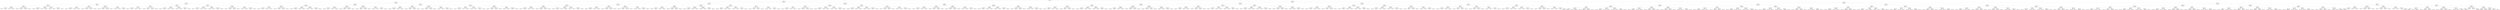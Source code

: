 digraph G{
1353777898 [label="Node{data=[5306, 5306]}"]
1353777898 -> 317674165
317674165 [label="Node{data=[3457, 3457]}"]
317674165 -> 1817491703
1817491703 [label="Node{data=[1677, 1677]}"]
1817491703 -> 686693193
686693193 [label="Node{data=[1268, 1268]}"]
686693193 -> 1888545516
1888545516 [label="Node{data=[1077, 1077]}"]
1888545516 -> 402814129
402814129 [label="Node{data=[1061, 1061]}"]
402814129 -> 1364780102
1364780102 [label="Node{data=[1053, 1053]}"]
1364780102 -> 154442103
154442103 [label="Node{data=[799, 799]}"]
154442103 -> 2122630455
2122630455 [label="Node{data=[691, 691]}"]
2122630455 -> 1965588906
1965588906 [label="Node{data=[621, 621]}"]
2122630455 -> 1665413533
1665413533 [label="Node{data=[767, 767]}"]
154442103 -> 1318515619
1318515619 [label="Node{data=[1016, 1016]}"]
1318515619 -> 383990331
383990331 [label="Node{data=[800, 800]}"]
1318515619 -> 662162588
662162588 [label="Node{data=[1052, 1052]}"]
1364780102 -> 1702742326
1702742326 [label="Node{data=[1057, 1057]}"]
1702742326 -> 470754769
470754769 [label="Node{data=[1055, 1055]}"]
470754769 -> 322107017
322107017 [label="Node{data=[1054, 1054]}"]
470754769 -> 171494239
171494239 [label="Node{data=[1056, 1056]}"]
1702742326 -> 25659223
25659223 [label="Node{data=[1059, 1059]}"]
25659223 -> 1690508059
1690508059 [label="Node{data=[1058, 1058]}"]
25659223 -> 1623277492
1623277492 [label="Node{data=[1060, 1060]}"]
402814129 -> 745497280
745497280 [label="Node{data=[1069, 1069]}"]
745497280 -> 292549925
292549925 [label="Node{data=[1065, 1065]}"]
292549925 -> 1837641680
1837641680 [label="Node{data=[1063, 1063]}"]
1837641680 -> 81629514
81629514 [label="Node{data=[1062, 1062]}"]
1837641680 -> 1400085107
1400085107 [label="Node{data=[1064, 1064]}"]
292549925 -> 1037798373
1037798373 [label="Node{data=[1067, 1067]}"]
1037798373 -> 293721377
293721377 [label="Node{data=[1066, 1066]}"]
1037798373 -> 2042515866
2042515866 [label="Node{data=[1068, 1068]}"]
745497280 -> 919727324
919727324 [label="Node{data=[1073, 1073]}"]
919727324 -> 1471466816
1471466816 [label="Node{data=[1071, 1071]}"]
1471466816 -> 1208164938
1208164938 [label="Node{data=[1070, 1070]}"]
1471466816 -> 1127913553
1127913553 [label="Node{data=[1072, 1072]}"]
919727324 -> 2050239462
2050239462 [label="Node{data=[1075, 1075]}"]
2050239462 -> 194717485
194717485 [label="Node{data=[1074, 1074]}"]
2050239462 -> 1524323686
1524323686 [label="Node{data=[1076, 1076]}"]
1888545516 -> 1303684732
1303684732 [label="Node{data=[1250, 1250]}"]
1303684732 -> 377806647
377806647 [label="Node{data=[1242, 1242]}"]
377806647 -> 1148465285
1148465285 [label="Node{data=[1081, 1081]}"]
1148465285 -> 1141124360
1141124360 [label="Node{data=[1079, 1079]}"]
1141124360 -> 745268402
745268402 [label="Node{data=[1078, 1078]}"]
1141124360 -> 472312687
472312687 [label="Node{data=[1080, 1080]}"]
1148465285 -> 2033389686
2033389686 [label="Node{data=[1102, 1102]}"]
2033389686 -> 473570869
473570869 [label="Node{data=[1082, 1082]}"]
2033389686 -> 1871128436
1871128436 [label="Node{data=[1241, 1241]}"]
377806647 -> 1146213496
1146213496 [label="Node{data=[1246, 1246]}"]
1146213496 -> 620809252
620809252 [label="Node{data=[1244, 1244]}"]
620809252 -> 1762108679
1762108679 [label="Node{data=[1243, 1243]}"]
620809252 -> 1064145876
1064145876 [label="Node{data=[1245, 1245]}"]
1146213496 -> 1968530005
1968530005 [label="Node{data=[1248, 1248]}"]
1968530005 -> 1452794167
1452794167 [label="Node{data=[1247, 1247]}"]
1968530005 -> 49039743
49039743 [label="Node{data=[1249, 1249]}"]
1303684732 -> 1372363205
1372363205 [label="Node{data=[1258, 1258]}"]
1372363205 -> 257236579
257236579 [label="Node{data=[1254, 1254]}"]
257236579 -> 1721944295
1721944295 [label="Node{data=[1252, 1252]}"]
1721944295 -> 115720957
115720957 [label="Node{data=[1251, 1251]}"]
1721944295 -> 869429589
869429589 [label="Node{data=[1253, 1253]}"]
257236579 -> 341038922
341038922 [label="Node{data=[1256, 1256]}"]
341038922 -> 1682358487
1682358487 [label="Node{data=[1255, 1255]}"]
341038922 -> 1285293192
1285293192 [label="Node{data=[1257, 1257]}"]
1372363205 -> 1818533015
1818533015 [label="Node{data=[1265, 1265]}"]
1818533015 -> 1711800278
1711800278 [label="Node{data=[1260, 1260]}"]
1711800278 -> 882236345
882236345 [label="Node{data=[1259, 1259]}"]
1711800278 -> 402727399
402727399 [label="Node{data=[1261, 1261]}"]
1818533015 -> 1355384404
1355384404 [label="Node{data=[1267, 1267]}"]
1355384404 -> 166279892
166279892 [label="Node{data=[1266, 1266]}"]
686693193 -> 322662467
322662467 [label="Node{data=[1616, 1616]}"]
322662467 -> 35939802
35939802 [label="Node{data=[1283, 1283]}"]
35939802 -> 516143340
516143340 [label="Node{data=[1275, 1275]}"]
516143340 -> 1580998266
1580998266 [label="Node{data=[1271, 1271]}"]
1580998266 -> 374199446
374199446 [label="Node{data=[1269, 1269]}"]
374199446 -> 929458480
929458480 [label="Node{data=[1269, 1269]}"]
374199446 -> 878818280
878818280 [label="Node{data=[1270, 1270]}"]
1580998266 -> 177255632
177255632 [label="Node{data=[1273, 1273]}"]
177255632 -> 1912682608
1912682608 [label="Node{data=[1272, 1272]}"]
177255632 -> 1982525673
1982525673 [label="Node{data=[1274, 1274]}"]
516143340 -> 1340994359
1340994359 [label="Node{data=[1279, 1279]}"]
1340994359 -> 1079310382
1079310382 [label="Node{data=[1277, 1277]}"]
1079310382 -> 1005427436
1005427436 [label="Node{data=[1276, 1276]}"]
1079310382 -> 442603712
442603712 [label="Node{data=[1278, 1278]}"]
1340994359 -> 976598256
976598256 [label="Node{data=[1281, 1281]}"]
976598256 -> 1573371408
1573371408 [label="Node{data=[1280, 1280]}"]
976598256 -> 170550718
170550718 [label="Node{data=[1282, 1282]}"]
35939802 -> 471554979
471554979 [label="Node{data=[1291, 1291]}"]
471554979 -> 194965220
194965220 [label="Node{data=[1287, 1287]}"]
194965220 -> 1800009401
1800009401 [label="Node{data=[1285, 1285]}"]
1800009401 -> 840395259
840395259 [label="Node{data=[1284, 1284]}"]
1800009401 -> 1956112985
1956112985 [label="Node{data=[1286, 1286]}"]
194965220 -> 134398945
134398945 [label="Node{data=[1289, 1289]}"]
134398945 -> 752484454
752484454 [label="Node{data=[1288, 1288]}"]
134398945 -> 621538487
621538487 [label="Node{data=[1290, 1290]}"]
471554979 -> 1845829485
1845829485 [label="Node{data=[1612, 1612]}"]
1845829485 -> 1879491719
1879491719 [label="Node{data=[1541, 1541]}"]
1879491719 -> 203629521
203629521 [label="Node{data=[1321, 1321]}"]
1879491719 -> 1991706806
1991706806 [label="Node{data=[1597, 1597]}"]
1845829485 -> 806326138
806326138 [label="Node{data=[1614, 1614]}"]
806326138 -> 1986746112
1986746112 [label="Node{data=[1613, 1613]}"]
806326138 -> 1673777079
1673777079 [label="Node{data=[1615, 1615]}"]
322662467 -> 771725761
771725761 [label="Node{data=[1635, 1635]}"]
771725761 -> 1640478555
1640478555 [label="Node{data=[1624, 1624]}"]
1640478555 -> 1295531828
1295531828 [label="Node{data=[1620, 1620]}"]
1295531828 -> 813432659
813432659 [label="Node{data=[1618, 1618]}"]
813432659 -> 1637566732
1637566732 [label="Node{data=[1617, 1617]}"]
813432659 -> 1035622155
1035622155 [label="Node{data=[1619, 1619]}"]
1295531828 -> 838274583
838274583 [label="Node{data=[1622, 1622]}"]
838274583 -> 1578761757
1578761757 [label="Node{data=[1621, 1621]}"]
838274583 -> 1701912571
1701912571 [label="Node{data=[1623, 1623]}"]
1640478555 -> 178003537
178003537 [label="Node{data=[1628, 1628]}"]
178003537 -> 51527331
51527331 [label="Node{data=[1626, 1626]}"]
51527331 -> 317379018
317379018 [label="Node{data=[1625, 1625]}"]
51527331 -> 2139720363
2139720363 [label="Node{data=[1627, 1627]}"]
178003537 -> 361594269
361594269 [label="Node{data=[1630, 1630]}"]
361594269 -> 125353641
125353641 [label="Node{data=[1629, 1629]}"]
361594269 -> 1138252557
1138252557 [label="Node{data=[1634, 1634]}"]
771725761 -> 1882672399
1882672399 [label="Node{data=[1643, 1643]}"]
1882672399 -> 237545217
237545217 [label="Node{data=[1639, 1639]}"]
237545217 -> 1281871259
1281871259 [label="Node{data=[1637, 1637]}"]
1281871259 -> 1298593577
1298593577 [label="Node{data=[1636, 1636]}"]
1281871259 -> 125015231
125015231 [label="Node{data=[1638, 1638]}"]
237545217 -> 1286089727
1286089727 [label="Node{data=[1641, 1641]}"]
1286089727 -> 1053895908
1053895908 [label="Node{data=[1640, 1640]}"]
1286089727 -> 1148476328
1148476328 [label="Node{data=[1642, 1642]}"]
1882672399 -> 1597635061
1597635061 [label="Node{data=[1647, 1647]}"]
1597635061 -> 1380177470
1380177470 [label="Node{data=[1645, 1645]}"]
1380177470 -> 1707243166
1707243166 [label="Node{data=[1644, 1644]}"]
1380177470 -> 51239061
51239061 [label="Node{data=[1646, 1646]}"]
1597635061 -> 325807952
325807952 [label="Node{data=[1649, 1649]}"]
325807952 -> 1599453477
1599453477 [label="Node{data=[1648, 1648]}"]
325807952 -> 701846231
701846231 [label="Node{data=[1650, 1650]}"]
1817491703 -> 1156705800
1156705800 [label="Node{data=[2520, 2520]}"]
1156705800 -> 212338729
212338729 [label="Node{data=[2036, 2036]}"]
212338729 -> 2118521864
2118521864 [label="Node{data=[2020, 2020]}"]
2118521864 -> 2105975549
2105975549 [label="Node{data=[1841, 1841]}"]
2105975549 -> 910983915
910983915 [label="Node{data=[1726, 1726]}"]
910983915 -> 2053713227
2053713227 [label="Node{data=[1696, 1696]}"]
2053713227 -> 876707930
876707930 [label="Node{data=[1682, 1682]}"]
2053713227 -> 2090360165
2090360165 [label="Node{data=[1721, 1721]}"]
910983915 -> 781308871
781308871 [label="Node{data=[1766, 1766]}"]
781308871 -> 488742955
488742955 [label="Node{data=[1765, 1765]}"]
781308871 -> 626696325
626696325 [label="Node{data=[1767, 1767]}"]
2105975549 -> 462926398
462926398 [label="Node{data=[2016, 2016]}"]
462926398 -> 993547616
993547616 [label="Node{data=[2014, 2014]}"]
993547616 -> 730372820
730372820 [label="Node{data=[1906, 1906]}"]
993547616 -> 1537624488
1537624488 [label="Node{data=[2015, 2015]}"]
462926398 -> 2097546912
2097546912 [label="Node{data=[2018, 2018]}"]
2097546912 -> 82632501
82632501 [label="Node{data=[2017, 2017]}"]
2097546912 -> 1809689414
1809689414 [label="Node{data=[2019, 2019]}"]
2118521864 -> 39802012
39802012 [label="Node{data=[2028, 2028]}"]
39802012 -> 1335980401
1335980401 [label="Node{data=[2024, 2024]}"]
1335980401 -> 760617671
760617671 [label="Node{data=[2022, 2022]}"]
760617671 -> 735515568
735515568 [label="Node{data=[2021, 2021]}"]
760617671 -> 1398032866
1398032866 [label="Node{data=[2023, 2023]}"]
1335980401 -> 389709824
389709824 [label="Node{data=[2026, 2026]}"]
389709824 -> 178728962
178728962 [label="Node{data=[2025, 2025]}"]
389709824 -> 436140149
436140149 [label="Node{data=[2027, 2027]}"]
39802012 -> 1754573297
1754573297 [label="Node{data=[2032, 2032]}"]
1754573297 -> 736956003
736956003 [label="Node{data=[2030, 2030]}"]
736956003 -> 410590268
410590268 [label="Node{data=[2029, 2029]}"]
736956003 -> 1982493206
1982493206 [label="Node{data=[2031, 2031]}"]
1754573297 -> 1002210819
1002210819 [label="Node{data=[2034, 2034]}"]
1002210819 -> 2028013825
2028013825 [label="Node{data=[2033, 2033]}"]
1002210819 -> 682193629
682193629 [label="Node{data=[2035, 2035]}"]
212338729 -> 221646620
221646620 [label="Node{data=[2345, 2345]}"]
221646620 -> 1382358055
1382358055 [label="Node{data=[2337, 2337]}"]
1382358055 -> 574402155
574402155 [label="Node{data=[2218, 2218]}"]
574402155 -> 1096814443
1096814443 [label="Node{data=[2118, 2118]}"]
1096814443 -> 2090051252
2090051252 [label="Node{data=[2095, 2095]}"]
1096814443 -> 116201765
116201765 [label="Node{data=[2141, 2141]}"]
574402155 -> 1097179237
1097179237 [label="Node{data=[2320, 2320]}"]
1097179237 -> 4191349
4191349 [label="Node{data=[2232, 2232]}"]
1097179237 -> 1643660480
1643660480 [label="Node{data=[2336, 2336]}"]
1382358055 -> 263343595
263343595 [label="Node{data=[2341, 2341]}"]
263343595 -> 1664660208
1664660208 [label="Node{data=[2339, 2339]}"]
1664660208 -> 484146878
484146878 [label="Node{data=[2338, 2338]}"]
1664660208 -> 1059514273
1059514273 [label="Node{data=[2340, 2340]}"]
263343595 -> 585509051
585509051 [label="Node{data=[2343, 2343]}"]
585509051 -> 82817317
82817317 [label="Node{data=[2342, 2342]}"]
585509051 -> 1124467080
1124467080 [label="Node{data=[2344, 2344]}"]
221646620 -> 1259732390
1259732390 [label="Node{data=[2353, 2353]}"]
1259732390 -> 1487251343
1487251343 [label="Node{data=[2349, 2349]}"]
1487251343 -> 557470503
557470503 [label="Node{data=[2347, 2347]}"]
557470503 -> 1380125897
1380125897 [label="Node{data=[2346, 2346]}"]
557470503 -> 912204778
912204778 [label="Node{data=[2348, 2348]}"]
1487251343 -> 1135829873
1135829873 [label="Node{data=[2351, 2351]}"]
1135829873 -> 811836235
811836235 [label="Node{data=[2350, 2350]}"]
1135829873 -> 2056045770
2056045770 [label="Node{data=[2352, 2352]}"]
1259732390 -> 889448450
889448450 [label="Node{data=[2516, 2516]}"]
889448450 -> 1836297528
1836297528 [label="Node{data=[2514, 2514]}"]
1836297528 -> 1076310566
1076310566 [label="Node{data=[2354, 2354]}"]
1836297528 -> 1544623228
1544623228 [label="Node{data=[2515, 2515]}"]
889448450 -> 1987617796
1987617796 [label="Node{data=[2518, 2518]}"]
1987617796 -> 101899678
101899678 [label="Node{data=[2517, 2517]}"]
1987617796 -> 2136828280
2136828280 [label="Node{data=[2519, 2519]}"]
1156705800 -> 725299227
725299227 [label="Node{data=[2706, 2706]}"]
725299227 -> 416344572
416344572 [label="Node{data=[2617, 2617]}"]
416344572 -> 146680149
146680149 [label="Node{data=[2531, 2531]}"]
146680149 -> 482121619
482121619 [label="Node{data=[2524, 2524]}"]
482121619 -> 1861601271
1861601271 [label="Node{data=[2522, 2522]}"]
1861601271 -> 1903512796
1903512796 [label="Node{data=[2521, 2521]}"]
1861601271 -> 142092070
142092070 [label="Node{data=[2523, 2523]}"]
482121619 -> 1887447477
1887447477 [label="Node{data=[2526, 2526]}"]
1887447477 -> 805995053
805995053 [label="Node{data=[2525, 2525]}"]
1887447477 -> 1799498588
1799498588 [label="Node{data=[2527, 2527]}"]
146680149 -> 583688197
583688197 [label="Node{data=[2613, 2613]}"]
583688197 -> 1408641128
1408641128 [label="Node{data=[2611, 2611]}"]
1408641128 -> 923386833
923386833 [label="Node{data=[2609, 2609]}"]
1408641128 -> 1307252391
1307252391 [label="Node{data=[2612, 2612]}"]
583688197 -> 1011912023
1011912023 [label="Node{data=[2615, 2615]}"]
1011912023 -> 1585924061
1585924061 [label="Node{data=[2614, 2614]}"]
1011912023 -> 669581463
669581463 [label="Node{data=[2616, 2616]}"]
416344572 -> 841114851
841114851 [label="Node{data=[2625, 2625]}"]
841114851 -> 169897413
169897413 [label="Node{data=[2621, 2621]}"]
169897413 -> 1853717235
1853717235 [label="Node{data=[2619, 2619]}"]
1853717235 -> 25113107
25113107 [label="Node{data=[2618, 2618]}"]
1853717235 -> 542854051
542854051 [label="Node{data=[2620, 2620]}"]
169897413 -> 689718312
689718312 [label="Node{data=[2623, 2623]}"]
689718312 -> 749930778
749930778 [label="Node{data=[2622, 2622]}"]
689718312 -> 1420052789
1420052789 [label="Node{data=[2624, 2624]}"]
841114851 -> 777520721
777520721 [label="Node{data=[2638, 2638]}"]
777520721 -> 1705917110
1705917110 [label="Node{data=[2627, 2627]}"]
1705917110 -> 1373701312
1373701312 [label="Node{data=[2626, 2626]}"]
1705917110 -> 670695976
670695976 [label="Node{data=[2628, 2628]}"]
777520721 -> 1233056264
1233056264 [label="Node{data=[2704, 2704]}"]
1233056264 -> 1569786395
1569786395 [label="Node{data=[2663, 2663]}"]
1233056264 -> 68145773
68145773 [label="Node{data=[2705, 2705]}"]
725299227 -> 1939041158
1939041158 [label="Node{data=[2722, 2722]}"]
1939041158 -> 1304635726
1304635726 [label="Node{data=[2714, 2714]}"]
1304635726 -> 408367935
408367935 [label="Node{data=[2710, 2710]}"]
408367935 -> 1647384290
1647384290 [label="Node{data=[2708, 2708]}"]
1647384290 -> 177643129
177643129 [label="Node{data=[2707, 2707]}"]
1647384290 -> 1581997884
1581997884 [label="Node{data=[2709, 2709]}"]
408367935 -> 2133082369
2133082369 [label="Node{data=[2712, 2712]}"]
2133082369 -> 365481473
365481473 [label="Node{data=[2711, 2711]}"]
2133082369 -> 731119511
731119511 [label="Node{data=[2713, 2713]}"]
1304635726 -> 799405926
799405926 [label="Node{data=[2718, 2718]}"]
799405926 -> 1926531034
1926531034 [label="Node{data=[2716, 2716]}"]
1926531034 -> 557836103
557836103 [label="Node{data=[2715, 2715]}"]
1926531034 -> 367319984
367319984 [label="Node{data=[2717, 2717]}"]
799405926 -> 360317101
360317101 [label="Node{data=[2720, 2720]}"]
360317101 -> 1137094543
1137094543 [label="Node{data=[2719, 2719]}"]
360317101 -> 496856431
496856431 [label="Node{data=[2721, 2721]}"]
1939041158 -> 781655095
781655095 [label="Node{data=[3449, 3449]}"]
781655095 -> 1806507552
1806507552 [label="Node{data=[2896, 2896]}"]
1806507552 -> 501313037
501313037 [label="Node{data=[2787, 2787]}"]
501313037 -> 1801555659
1801555659 [label="Node{data=[2738, 2738]}"]
501313037 -> 2097238324
2097238324 [label="Node{data=[2894, 2894]}"]
1806507552 -> 2128485546
2128485546 [label="Node{data=[3155, 3155]}"]
2128485546 -> 1750701178
1750701178 [label="Node{data=[3142, 3142]}"]
2128485546 -> 254363756
254363756 [label="Node{data=[3443, 3443]}"]
781655095 -> 2027298892
2027298892 [label="Node{data=[3453, 3453]}"]
2027298892 -> 1994606768
1994606768 [label="Node{data=[3451, 3451]}"]
1994606768 -> 1379788882
1379788882 [label="Node{data=[3450, 3450]}"]
1994606768 -> 395489361
395489361 [label="Node{data=[3452, 3452]}"]
2027298892 -> 1578051247
1578051247 [label="Node{data=[3455, 3455]}"]
1578051247 -> 843399958
843399958 [label="Node{data=[3454, 3454]}"]
1578051247 -> 252138100
252138100 [label="Node{data=[3456, 3456]}"]
317674165 -> 227896317
227896317 [label="Node{data=[4166, 4166]}"]
227896317 -> 713559742
713559742 [label="Node{data=[3927, 3927]}"]
713559742 -> 843949322
843949322 [label="Node{data=[3789, 3789]}"]
843949322 -> 124573125
124573125 [label="Node{data=[3702, 3702]}"]
124573125 -> 553688150
553688150 [label="Node{data=[3694, 3694]}"]
553688150 -> 1268222774
1268222774 [label="Node{data=[3461, 3461]}"]
1268222774 -> 338494139
338494139 [label="Node{data=[3459, 3459]}"]
338494139 -> 1972256518
1972256518 [label="Node{data=[3458, 3458]}"]
338494139 -> 1355415501
1355415501 [label="Node{data=[3460, 3460]}"]
1268222774 -> 661655769
661655769 [label="Node{data=[3463, 3463]}"]
661655769 -> 1530193494
1530193494 [label="Node{data=[3462, 3462]}"]
661655769 -> 1598456889
1598456889 [label="Node{data=[3676, 3676]}"]
553688150 -> 1089355659
1089355659 [label="Node{data=[3698, 3698]}"]
1089355659 -> 1732188567
1732188567 [label="Node{data=[3696, 3696]}"]
1732188567 -> 457524592
457524592 [label="Node{data=[3695, 3695]}"]
1732188567 -> 1892248941
1892248941 [label="Node{data=[3697, 3697]}"]
1089355659 -> 1105856152
1105856152 [label="Node{data=[3700, 3700]}"]
1105856152 -> 1585859731
1585859731 [label="Node{data=[3699, 3699]}"]
1105856152 -> 1876552950
1876552950 [label="Node{data=[3701, 3701]}"]
124573125 -> 1421887077
1421887077 [label="Node{data=[3710, 3710]}"]
1421887077 -> 1167017123
1167017123 [label="Node{data=[3706, 3706]}"]
1167017123 -> 687962709
687962709 [label="Node{data=[3704, 3704]}"]
687962709 -> 153066975
153066975 [label="Node{data=[3703, 3703]}"]
687962709 -> 1597641207
1597641207 [label="Node{data=[3705, 3705]}"]
1167017123 -> 1622142191
1622142191 [label="Node{data=[3708, 3708]}"]
1622142191 -> 1113514365
1113514365 [label="Node{data=[3707, 3707]}"]
1622142191 -> 937065868
937065868 [label="Node{data=[3709, 3709]}"]
1421887077 -> 954230569
954230569 [label="Node{data=[3714, 3714]}"]
954230569 -> 657927246
657927246 [label="Node{data=[3712, 3712]}"]
657927246 -> 316105948
316105948 [label="Node{data=[3711, 3711]}"]
657927246 -> 1980058903
1980058903 [label="Node{data=[3713, 3713]}"]
954230569 -> 1298638289
1298638289 [label="Node{data=[3750, 3750]}"]
1298638289 -> 1395434863
1395434863 [label="Node{data=[3715, 3715]}"]
1298638289 -> 2054478418
2054478418 [label="Node{data=[3788, 3788]}"]
843949322 -> 650468862
650468862 [label="Node{data=[3911, 3911]}"]
650468862 -> 1459371482
1459371482 [label="Node{data=[3903, 3903]}"]
1459371482 -> 1624108471
1624108471 [label="Node{data=[3899, 3899]}"]
1624108471 -> 1010240950
1010240950 [label="Node{data=[3881, 3881]}"]
1010240950 -> 806456675
806456675 [label="Node{data=[3849, 3849]}"]
1010240950 -> 129266774
129266774 [label="Node{data=[3898, 3898]}"]
1624108471 -> 136024386
136024386 [label="Node{data=[3901, 3901]}"]
136024386 -> 214263626
214263626 [label="Node{data=[3900, 3900]}"]
136024386 -> 805538084
805538084 [label="Node{data=[3902, 3902]}"]
1459371482 -> 338775478
338775478 [label="Node{data=[3907, 3907]}"]
338775478 -> 1089753075
1089753075 [label="Node{data=[3905, 3905]}"]
1089753075 -> 1730977680
1730977680 [label="Node{data=[3904, 3904]}"]
1089753075 -> 1271554296
1271554296 [label="Node{data=[3906, 3906]}"]
338775478 -> 1435027658
1435027658 [label="Node{data=[3909, 3909]}"]
1435027658 -> 929144415
929144415 [label="Node{data=[3908, 3908]}"]
1435027658 -> 875714364
875714364 [label="Node{data=[3910, 3910]}"]
650468862 -> 753347810
753347810 [label="Node{data=[3919, 3919]}"]
753347810 -> 1060794156
1060794156 [label="Node{data=[3915, 3915]}"]
1060794156 -> 76713458
76713458 [label="Node{data=[3913, 3913]}"]
76713458 -> 574595563
574595563 [label="Node{data=[3912, 3912]}"]
76713458 -> 925501810
925501810 [label="Node{data=[3914, 3914]}"]
1060794156 -> 1527071668
1527071668 [label="Node{data=[3917, 3917]}"]
1527071668 -> 1273538619
1273538619 [label="Node{data=[3916, 3916]}"]
1527071668 -> 344418388
344418388 [label="Node{data=[3918, 3918]}"]
753347810 -> 1937871407
1937871407 [label="Node{data=[3923, 3923]}"]
1937871407 -> 48785160
48785160 [label="Node{data=[3921, 3921]}"]
48785160 -> 206552606
206552606 [label="Node{data=[3920, 3920]}"]
48785160 -> 598061579
598061579 [label="Node{data=[3922, 3922]}"]
1937871407 -> 1556761786
1556761786 [label="Node{data=[3925, 3925]}"]
1556761786 -> 492548108
492548108 [label="Node{data=[3924, 3924]}"]
1556761786 -> 1821721335
1821721335 [label="Node{data=[3926, 3926]}"]
713559742 -> 1655607428
1655607428 [label="Node{data=[3959, 3959]}"]
1655607428 -> 1812967415
1812967415 [label="Node{data=[3943, 3943]}"]
1812967415 -> 739551658
739551658 [label="Node{data=[3935, 3935]}"]
739551658 -> 1783677989
1783677989 [label="Node{data=[3931, 3931]}"]
1783677989 -> 2087474011
2087474011 [label="Node{data=[3929, 3929]}"]
2087474011 -> 1829583670
1829583670 [label="Node{data=[3928, 3928]}"]
2087474011 -> 1683855044
1683855044 [label="Node{data=[3930, 3930]}"]
1783677989 -> 146802566
146802566 [label="Node{data=[3933, 3933]}"]
146802566 -> 371747662
371747662 [label="Node{data=[3932, 3932]}"]
146802566 -> 318252598
318252598 [label="Node{data=[3934, 3934]}"]
739551658 -> 446392603
446392603 [label="Node{data=[3939, 3939]}"]
446392603 -> 317694457
317694457 [label="Node{data=[3937, 3937]}"]
317694457 -> 1195956977
1195956977 [label="Node{data=[3936, 3936]}"]
317694457 -> 349343160
349343160 [label="Node{data=[3938, 3938]}"]
446392603 -> 1438707080
1438707080 [label="Node{data=[3941, 3941]}"]
1438707080 -> 986676896
986676896 [label="Node{data=[3940, 3940]}"]
1438707080 -> 995210330
995210330 [label="Node{data=[3942, 3942]}"]
1812967415 -> 997081541
997081541 [label="Node{data=[3951, 3951]}"]
997081541 -> 1762678669
1762678669 [label="Node{data=[3947, 3947]}"]
1762678669 -> 678108785
678108785 [label="Node{data=[3945, 3945]}"]
678108785 -> 506367042
506367042 [label="Node{data=[3944, 3944]}"]
678108785 -> 1468503595
1468503595 [label="Node{data=[3946, 3946]}"]
1762678669 -> 1019219817
1019219817 [label="Node{data=[3949, 3949]}"]
1019219817 -> 1277695510
1277695510 [label="Node{data=[3948, 3948]}"]
1019219817 -> 646897485
646897485 [label="Node{data=[3950, 3950]}"]
997081541 -> 1305682809
1305682809 [label="Node{data=[3955, 3955]}"]
1305682809 -> 1909774061
1909774061 [label="Node{data=[3953, 3953]}"]
1909774061 -> 2109797991
2109797991 [label="Node{data=[3952, 3952]}"]
1909774061 -> 769931813
769931813 [label="Node{data=[3954, 3954]}"]
1305682809 -> 2046303243
2046303243 [label="Node{data=[3957, 3957]}"]
2046303243 -> 785178215
785178215 [label="Node{data=[3956, 3956]}"]
2046303243 -> 1422226967
1422226967 [label="Node{data=[3958, 3958]}"]
1655607428 -> 1492929464
1492929464 [label="Node{data=[4109, 4109]}"]
1492929464 -> 1641876712
1641876712 [label="Node{data=[4069, 4069]}"]
1641876712 -> 690669906
690669906 [label="Node{data=[3979, 3979]}"]
690669906 -> 1453356974
1453356974 [label="Node{data=[3961, 3961]}"]
1453356974 -> 1815824201
1815824201 [label="Node{data=[3960, 3960]}"]
1453356974 -> 1703455850
1703455850 [label="Node{data=[3962, 3962]}"]
690669906 -> 446138832
446138832 [label="Node{data=[4037, 4037]}"]
446138832 -> 1331658795
1331658795 [label="Node{data=[3999, 3999]}"]
446138832 -> 2036893574
2036893574 [label="Node{data=[4064, 4064]}"]
1641876712 -> 1495506749
1495506749 [label="Node{data=[4105, 4105]}"]
1495506749 -> 2145146048
2145146048 [label="Node{data=[4103, 4103]}"]
2145146048 -> 1278332360
1278332360 [label="Node{data=[4102, 4102]}"]
2145146048 -> 1901602687
1901602687 [label="Node{data=[4104, 4104]}"]
1495506749 -> 877102110
877102110 [label="Node{data=[4107, 4107]}"]
877102110 -> 690011138
690011138 [label="Node{data=[4106, 4106]}"]
877102110 -> 1807580003
1807580003 [label="Node{data=[4108, 4108]}"]
1492929464 -> 1533987508
1533987508 [label="Node{data=[4117, 4117]}"]
1533987508 -> 1401012915
1401012915 [label="Node{data=[4113, 4113]}"]
1401012915 -> 2146280557
2146280557 [label="Node{data=[4111, 4111]}"]
2146280557 -> 2131476112
2131476112 [label="Node{data=[4110, 4110]}"]
2146280557 -> 1386078383
1386078383 [label="Node{data=[4112, 4112]}"]
1401012915 -> 257176597
257176597 [label="Node{data=[4115, 4115]}"]
257176597 -> 487073630
487073630 [label="Node{data=[4114, 4114]}"]
257176597 -> 1070982481
1070982481 [label="Node{data=[4116, 4116]}"]
1533987508 -> 40952476
40952476 [label="Node{data=[4162, 4162]}"]
40952476 -> 749374043
749374043 [label="Node{data=[4160, 4160]}"]
749374043 -> 1891920455
1891920455 [label="Node{data=[4159, 4159]}"]
749374043 -> 1621882467
1621882467 [label="Node{data=[4161, 4161]}"]
40952476 -> 1699384552
1699384552 [label="Node{data=[4164, 4164]}"]
1699384552 -> 499788360
499788360 [label="Node{data=[4163, 4163]}"]
1699384552 -> 1309666788
1309666788 [label="Node{data=[4165, 4165]}"]
227896317 -> 1906840232
1906840232 [label="Node{data=[5116, 5116]}"]
1906840232 -> 1085599161
1085599161 [label="Node{data=[5004, 5004]}"]
1085599161 -> 207619981
207619981 [label="Node{data=[4237, 4237]}"]
207619981 -> 1026669352
1026669352 [label="Node{data=[4174, 4174]}"]
1026669352 -> 213762932
213762932 [label="Node{data=[4170, 4170]}"]
213762932 -> 1795374719
1795374719 [label="Node{data=[4168, 4168]}"]
1795374719 -> 1741881597
1741881597 [label="Node{data=[4167, 4167]}"]
1795374719 -> 1460342740
1460342740 [label="Node{data=[4169, 4169]}"]
213762932 -> 894423074
894423074 [label="Node{data=[4172, 4172]}"]
894423074 -> 1204674610
1204674610 [label="Node{data=[4171, 4171]}"]
894423074 -> 946263262
946263262 [label="Node{data=[4173, 4173]}"]
1026669352 -> 932972969
932972969 [label="Node{data=[4233, 4233]}"]
932972969 -> 2082017720
2082017720 [label="Node{data=[4176, 4176]}"]
2082017720 -> 1425912441
1425912441 [label="Node{data=[4175, 4175]}"]
2082017720 -> 1513311260
1513311260 [label="Node{data=[4232, 4232]}"]
932972969 -> 230016946
230016946 [label="Node{data=[4235, 4235]}"]
230016946 -> 957715309
957715309 [label="Node{data=[4234, 4234]}"]
230016946 -> 4362316
4362316 [label="Node{data=[4236, 4236]}"]
207619981 -> 1079082996
1079082996 [label="Node{data=[4245, 4245]}"]
1079082996 -> 1677375515
1677375515 [label="Node{data=[4241, 4241]}"]
1677375515 -> 1986122226
1986122226 [label="Node{data=[4239, 4239]}"]
1986122226 -> 1647705986
1647705986 [label="Node{data=[4238, 4238]}"]
1986122226 -> 701530863
701530863 [label="Node{data=[4240, 4240]}"]
1677375515 -> 534568366
534568366 [label="Node{data=[4243, 4243]}"]
534568366 -> 1741320678
1741320678 [label="Node{data=[4242, 4242]}"]
534568366 -> 718162802
718162802 [label="Node{data=[4244, 4244]}"]
1079082996 -> 128217918
128217918 [label="Node{data=[4812, 4812]}"]
128217918 -> 2121072585
2121072585 [label="Node{data=[4247, 4247]}"]
2121072585 -> 1251865763
1251865763 [label="Node{data=[4246, 4246]}"]
2121072585 -> 307274585
307274585 [label="Node{data=[4544, 4544]}"]
128217918 -> 919146414
919146414 [label="Node{data=[4980, 4980]}"]
919146414 -> 792865801
792865801 [label="Node{data=[4888, 4888]}"]
919146414 -> 174063022
174063022 [label="Node{data=[5003, 5003]}"]
1085599161 -> 486727127
486727127 [label="Node{data=[5100, 5100]}"]
486727127 -> 1674057126
1674057126 [label="Node{data=[5092, 5092]}"]
1674057126 -> 1574199218
1574199218 [label="Node{data=[5008, 5008]}"]
1574199218 -> 680749867
680749867 [label="Node{data=[5006, 5006]}"]
680749867 -> 594868107
594868107 [label="Node{data=[5005, 5005]}"]
680749867 -> 3318630
3318630 [label="Node{data=[5007, 5007]}"]
1574199218 -> 2145670429
2145670429 [label="Node{data=[5090, 5090]}"]
2145670429 -> 1277010937
1277010937 [label="Node{data=[5089, 5089]}"]
2145670429 -> 1221709150
1221709150 [label="Node{data=[5091, 5091]}"]
1674057126 -> 1575845553
1575845553 [label="Node{data=[5096, 5096]}"]
1575845553 -> 16549036
16549036 [label="Node{data=[5094, 5094]}"]
16549036 -> 559934753
559934753 [label="Node{data=[5093, 5093]}"]
16549036 -> 1730314089
1730314089 [label="Node{data=[5095, 5095]}"]
1575845553 -> 1359781322
1359781322 [label="Node{data=[5098, 5098]}"]
1359781322 -> 892447395
892447395 [label="Node{data=[5097, 5097]}"]
1359781322 -> 1801023425
1801023425 [label="Node{data=[5099, 5099]}"]
486727127 -> 536124660
536124660 [label="Node{data=[5108, 5108]}"]
536124660 -> 706977805
706977805 [label="Node{data=[5104, 5104]}"]
706977805 -> 310338392
310338392 [label="Node{data=[5102, 5102]}"]
310338392 -> 846737841
846737841 [label="Node{data=[5101, 5101]}"]
310338392 -> 156239926
156239926 [label="Node{data=[5103, 5103]}"]
706977805 -> 1053094617
1053094617 [label="Node{data=[5106, 5106]}"]
1053094617 -> 1472738298
1472738298 [label="Node{data=[5105, 5105]}"]
1053094617 -> 609121547
609121547 [label="Node{data=[5107, 5107]}"]
536124660 -> 760666124
760666124 [label="Node{data=[5112, 5112]}"]
760666124 -> 874362181
874362181 [label="Node{data=[5110, 5110]}"]
874362181 -> 576456671
576456671 [label="Node{data=[5109, 5109]}"]
874362181 -> 1978517682
1978517682 [label="Node{data=[5111, 5111]}"]
760666124 -> 1860233403
1860233403 [label="Node{data=[5114, 5114]}"]
1860233403 -> 932110271
932110271 [label="Node{data=[5113, 5113]}"]
1860233403 -> 1965966446
1965966446 [label="Node{data=[5115, 5115]}"]
1906840232 -> 1855826465
1855826465 [label="Node{data=[5274, 5274]}"]
1855826465 -> 131146361
131146361 [label="Node{data=[5258, 5258]}"]
131146361 -> 1189312027
1189312027 [label="Node{data=[5124, 5124]}"]
1189312027 -> 1097418653
1097418653 [label="Node{data=[5120, 5120]}"]
1097418653 -> 1118187827
1118187827 [label="Node{data=[5118, 5118]}"]
1118187827 -> 1290404340
1290404340 [label="Node{data=[5117, 5117]}"]
1118187827 -> 300217820
300217820 [label="Node{data=[5119, 5119]}"]
1097418653 -> 440012242
440012242 [label="Node{data=[5122, 5122]}"]
440012242 -> 1776719887
1776719887 [label="Node{data=[5121, 5121]}"]
440012242 -> 1965019494
1965019494 [label="Node{data=[5123, 5123]}"]
1189312027 -> 1130594316
1130594316 [label="Node{data=[5230, 5230]}"]
1130594316 -> 159203631
159203631 [label="Node{data=[5126, 5126]}"]
159203631 -> 1409713903
1409713903 [label="Node{data=[5125, 5125]}"]
159203631 -> 1595537896
1595537896 [label="Node{data=[5127, 5127]}"]
1130594316 -> 2449895
2449895 [label="Node{data=[5256, 5256]}"]
2449895 -> 1672625397
1672625397 [label="Node{data=[5255, 5255]}"]
2449895 -> 65273746
65273746 [label="Node{data=[5257, 5257]}"]
131146361 -> 321228991
321228991 [label="Node{data=[5266, 5266]}"]
321228991 -> 950329701
950329701 [label="Node{data=[5262, 5262]}"]
950329701 -> 1241724688
1241724688 [label="Node{data=[5260, 5260]}"]
1241724688 -> 1442860717
1442860717 [label="Node{data=[5259, 5259]}"]
1241724688 -> 1772063930
1772063930 [label="Node{data=[5261, 5261]}"]
950329701 -> 1991239461
1991239461 [label="Node{data=[5264, 5264]}"]
1991239461 -> 625472855
625472855 [label="Node{data=[5263, 5263]}"]
1991239461 -> 1902555764
1902555764 [label="Node{data=[5265, 5265]}"]
321228991 -> 1678314174
1678314174 [label="Node{data=[5270, 5270]}"]
1678314174 -> 1830182869
1830182869 [label="Node{data=[5268, 5268]}"]
1830182869 -> 2002903661
2002903661 [label="Node{data=[5267, 5267]}"]
1830182869 -> 860883943
860883943 [label="Node{data=[5269, 5269]}"]
1678314174 -> 522238921
522238921 [label="Node{data=[5272, 5272]}"]
522238921 -> 1083684623
1083684623 [label="Node{data=[5271, 5271]}"]
522238921 -> 949835770
949835770 [label="Node{data=[5273, 5273]}"]
1855826465 -> 195132477
195132477 [label="Node{data=[5290, 5290]}"]
195132477 -> 298147955
298147955 [label="Node{data=[5282, 5282]}"]
298147955 -> 1821868683
1821868683 [label="Node{data=[5278, 5278]}"]
1821868683 -> 1055337060
1055337060 [label="Node{data=[5276, 5276]}"]
1055337060 -> 1042807057
1042807057 [label="Node{data=[5275, 5275]}"]
1055337060 -> 81514590
81514590 [label="Node{data=[5277, 5277]}"]
1821868683 -> 1418238356
1418238356 [label="Node{data=[5280, 5280]}"]
1418238356 -> 1396387179
1396387179 [label="Node{data=[5279, 5279]}"]
1418238356 -> 1381349740
1381349740 [label="Node{data=[5281, 5281]}"]
298147955 -> 139909720
139909720 [label="Node{data=[5286, 5286]}"]
139909720 -> 402831103
402831103 [label="Node{data=[5284, 5284]}"]
402831103 -> 316178657
316178657 [label="Node{data=[5283, 5283]}"]
402831103 -> 1832502543
1832502543 [label="Node{data=[5285, 5285]}"]
139909720 -> 1401116394
1401116394 [label="Node{data=[5288, 5288]}"]
1401116394 -> 1589356331
1589356331 [label="Node{data=[5287, 5287]}"]
1401116394 -> 145943445
145943445 [label="Node{data=[5289, 5289]}"]
195132477 -> 721438257
721438257 [label="Node{data=[5298, 5298]}"]
721438257 -> 1652384189
1652384189 [label="Node{data=[5294, 5294]}"]
1652384189 -> 1643905062
1643905062 [label="Node{data=[5292, 5292]}"]
1643905062 -> 2123215311
2123215311 [label="Node{data=[5291, 5291]}"]
1643905062 -> 1461010913
1461010913 [label="Node{data=[5293, 5293]}"]
1652384189 -> 1584177719
1584177719 [label="Node{data=[5296, 5296]}"]
1584177719 -> 1603302636
1603302636 [label="Node{data=[5295, 5295]}"]
1584177719 -> 1283499288
1283499288 [label="Node{data=[5297, 5297]}"]
721438257 -> 837283616
837283616 [label="Node{data=[5302, 5302]}"]
837283616 -> 169975345
169975345 [label="Node{data=[5300, 5300]}"]
169975345 -> 1447738509
1447738509 [label="Node{data=[5299, 5299]}"]
169975345 -> 522943289
522943289 [label="Node{data=[5301, 5301]}"]
837283616 -> 289085715
289085715 [label="Node{data=[5304, 5304]}"]
289085715 -> 401464595
401464595 [label="Node{data=[5303, 5303]}"]
289085715 -> 339781047
339781047 [label="Node{data=[5305, 5305]}"]
1353777898 -> 1349969589
1349969589 [label="Node{data=[8018, 8018]}"]
1349969589 -> 424447529
424447529 [label="Node{data=[5955, 5955]}"]
424447529 -> 1613811030
1613811030 [label="Node{data=[5561, 5561]}"]
1613811030 -> 1900851706
1900851706 [label="Node{data=[5432, 5432]}"]
1900851706 -> 375960104
375960104 [label="Node{data=[5322, 5322]}"]
375960104 -> 1797802762
1797802762 [label="Node{data=[5314, 5314]}"]
1797802762 -> 227828036
227828036 [label="Node{data=[5310, 5310]}"]
227828036 -> 423875181
423875181 [label="Node{data=[5308, 5308]}"]
423875181 -> 1256835743
1256835743 [label="Node{data=[5307, 5307]}"]
423875181 -> 1672526035
1672526035 [label="Node{data=[5309, 5309]}"]
227828036 -> 1291877280
1291877280 [label="Node{data=[5312, 5312]}"]
1291877280 -> 1247217879
1247217879 [label="Node{data=[5311, 5311]}"]
1291877280 -> 1315868208
1315868208 [label="Node{data=[5313, 5313]}"]
1797802762 -> 679395598
679395598 [label="Node{data=[5318, 5318]}"]
679395598 -> 1718448858
1718448858 [label="Node{data=[5316, 5316]}"]
1718448858 -> 344907632
344907632 [label="Node{data=[5315, 5315]}"]
1718448858 -> 774626527
774626527 [label="Node{data=[5317, 5317]}"]
679395598 -> 1879252645
1879252645 [label="Node{data=[5320, 5320]}"]
1879252645 -> 2113227229
2113227229 [label="Node{data=[5319, 5319]}"]
1879252645 -> 526543948
526543948 [label="Node{data=[5321, 5321]}"]
375960104 -> 1876923995
1876923995 [label="Node{data=[5357, 5357]}"]
1876923995 -> 121719603
121719603 [label="Node{data=[5353, 5353]}"]
121719603 -> 1345143207
1345143207 [label="Node{data=[5324, 5324]}"]
1345143207 -> 1554073570
1554073570 [label="Node{data=[5323, 5323]}"]
1345143207 -> 1340047203
1340047203 [label="Node{data=[5352, 5352]}"]
121719603 -> 1112190328
1112190328 [label="Node{data=[5355, 5355]}"]
1112190328 -> 2018573551
2018573551 [label="Node{data=[5354, 5354]}"]
1112190328 -> 773339728
773339728 [label="Node{data=[5356, 5356]}"]
1876923995 -> 436759703
436759703 [label="Node{data=[5361, 5361]}"]
436759703 -> 222180291
222180291 [label="Node{data=[5359, 5359]}"]
222180291 -> 1920340239
1920340239 [label="Node{data=[5358, 5358]}"]
222180291 -> 500395947
500395947 [label="Node{data=[5360, 5360]}"]
436759703 -> 1147589714
1147589714 [label="Node{data=[5363, 5363]}"]
1147589714 -> 951732022
951732022 [label="Node{data=[5362, 5362]}"]
1147589714 -> 2055653191
2055653191 [label="Node{data=[5364, 5364]}"]
1900851706 -> 2091798923
2091798923 [label="Node{data=[5545, 5545]}"]
2091798923 -> 244895240
244895240 [label="Node{data=[5537, 5537]}"]
244895240 -> 1685175066
1685175066 [label="Node{data=[5533, 5533]}"]
1685175066 -> 679605292
679605292 [label="Node{data=[5531, 5531]}"]
679605292 -> 640539326
640539326 [label="Node{data=[5508, 5508]}"]
679605292 -> 1846388989
1846388989 [label="Node{data=[5532, 5532]}"]
1685175066 -> 122513229
122513229 [label="Node{data=[5535, 5535]}"]
122513229 -> 541770524
541770524 [label="Node{data=[5534, 5534]}"]
122513229 -> 1752827265
1752827265 [label="Node{data=[5536, 5536]}"]
244895240 -> 1798505011
1798505011 [label="Node{data=[5541, 5541]}"]
1798505011 -> 128481047
128481047 [label="Node{data=[5539, 5539]}"]
128481047 -> 1896617693
1896617693 [label="Node{data=[5538, 5538]}"]
128481047 -> 1239565168
1239565168 [label="Node{data=[5540, 5540]}"]
1798505011 -> 976478949
976478949 [label="Node{data=[5543, 5543]}"]
976478949 -> 2129083003
2129083003 [label="Node{data=[5542, 5542]}"]
976478949 -> 1867276676
1867276676 [label="Node{data=[5544, 5544]}"]
2091798923 -> 879642334
879642334 [label="Node{data=[5553, 5553]}"]
879642334 -> 300920444
300920444 [label="Node{data=[5549, 5549]}"]
300920444 -> 1444702936
1444702936 [label="Node{data=[5547, 5547]}"]
1444702936 -> 1523605982
1523605982 [label="Node{data=[5546, 5546]}"]
1444702936 -> 483300588
483300588 [label="Node{data=[5548, 5548]}"]
300920444 -> 1891521863
1891521863 [label="Node{data=[5551, 5551]}"]
1891521863 -> 1161935650
1161935650 [label="Node{data=[5550, 5550]}"]
1891521863 -> 482798789
482798789 [label="Node{data=[5552, 5552]}"]
879642334 -> 1950835269
1950835269 [label="Node{data=[5557, 5557]}"]
1950835269 -> 1993414119
1993414119 [label="Node{data=[5555, 5555]}"]
1993414119 -> 1048656052
1048656052 [label="Node{data=[5554, 5554]}"]
1993414119 -> 361388901
361388901 [label="Node{data=[5556, 5556]}"]
1950835269 -> 1519408859
1519408859 [label="Node{data=[5559, 5559]}"]
1519408859 -> 613424707
613424707 [label="Node{data=[5558, 5558]}"]
1519408859 -> 333698813
333698813 [label="Node{data=[5560, 5560]}"]
1613811030 -> 1417012887
1417012887 [label="Node{data=[5803, 5803]}"]
1417012887 -> 202064972
202064972 [label="Node{data=[5741, 5741]}"]
202064972 -> 676143496
676143496 [label="Node{data=[5733, 5733]}"]
676143496 -> 630476354
630476354 [label="Node{data=[5652, 5652]}"]
630476354 -> 1580090681
1580090681 [label="Node{data=[5563, 5563]}"]
1580090681 -> 139543444
139543444 [label="Node{data=[5562, 5562]}"]
1580090681 -> 1230070391
1230070391 [label="Node{data=[5622, 5622]}"]
630476354 -> 1320211265
1320211265 [label="Node{data=[5731, 5731]}"]
1320211265 -> 1654345763
1654345763 [label="Node{data=[5725, 5725]}"]
1320211265 -> 1616179719
1616179719 [label="Node{data=[5732, 5732]}"]
676143496 -> 584349344
584349344 [label="Node{data=[5737, 5737]}"]
584349344 -> 1781957472
1781957472 [label="Node{data=[5735, 5735]}"]
1781957472 -> 1385483341
1385483341 [label="Node{data=[5734, 5734]}"]
1781957472 -> 353880274
353880274 [label="Node{data=[5736, 5736]}"]
584349344 -> 351788454
351788454 [label="Node{data=[5739, 5739]}"]
351788454 -> 1250189787
1250189787 [label="Node{data=[5738, 5738]}"]
351788454 -> 1048980066
1048980066 [label="Node{data=[5740, 5740]}"]
202064972 -> 360457272
360457272 [label="Node{data=[5749, 5749]}"]
360457272 -> 1061994972
1061994972 [label="Node{data=[5745, 5745]}"]
1061994972 -> 1445979479
1445979479 [label="Node{data=[5743, 5743]}"]
1445979479 -> 1509228746
1509228746 [label="Node{data=[5742, 5742]}"]
1445979479 -> 769438248
769438248 [label="Node{data=[5744, 5744]}"]
1061994972 -> 1950864494
1950864494 [label="Node{data=[5747, 5747]}"]
1950864494 -> 1567331052
1567331052 [label="Node{data=[5746, 5746]}"]
1950864494 -> 745089755
745089755 [label="Node{data=[5748, 5748]}"]
360457272 -> 1693225100
1693225100 [label="Node{data=[5799, 5799]}"]
1693225100 -> 784518363
784518363 [label="Node{data=[5797, 5797]}"]
784518363 -> 801097501
801097501 [label="Node{data=[5750, 5750]}"]
784518363 -> 1256529859
1256529859 [label="Node{data=[5798, 5798]}"]
1693225100 -> 1242406627
1242406627 [label="Node{data=[5801, 5801]}"]
1242406627 -> 1922115437
1922115437 [label="Node{data=[5800, 5800]}"]
1242406627 -> 591888653
591888653 [label="Node{data=[5802, 5802]}"]
1417012887 -> 1103010209
1103010209 [label="Node{data=[5939, 5939]}"]
1103010209 -> 1734540787
1734540787 [label="Node{data=[5811, 5811]}"]
1734540787 -> 473105469
473105469 [label="Node{data=[5807, 5807]}"]
473105469 -> 56861023
56861023 [label="Node{data=[5805, 5805]}"]
56861023 -> 908411651
908411651 [label="Node{data=[5804, 5804]}"]
56861023 -> 1180216657
1180216657 [label="Node{data=[5806, 5806]}"]
473105469 -> 1120815947
1120815947 [label="Node{data=[5809, 5809]}"]
1120815947 -> 1555657492
1555657492 [label="Node{data=[5808, 5808]}"]
1120815947 -> 1083711195
1083711195 [label="Node{data=[5810, 5810]}"]
1734540787 -> 1135149500
1135149500 [label="Node{data=[5867, 5867]}"]
1135149500 -> 1930268305
1930268305 [label="Node{data=[5822, 5822]}"]
1930268305 -> 1690006071
1690006071 [label="Node{data=[5812, 5812]}"]
1930268305 -> 1683343037
1683343037 [label="Node{data=[5850, 5850]}"]
1135149500 -> 1878691690
1878691690 [label="Node{data=[5937, 5937]}"]
1878691690 -> 1889336578
1889336578 [label="Node{data=[5936, 5936]}"]
1878691690 -> 1334383596
1334383596 [label="Node{data=[5938, 5938]}"]
1103010209 -> 86201486
86201486 [label="Node{data=[5947, 5947]}"]
86201486 -> 1041832607
1041832607 [label="Node{data=[5943, 5943]}"]
1041832607 -> 704283827
704283827 [label="Node{data=[5941, 5941]}"]
704283827 -> 787215379
787215379 [label="Node{data=[5940, 5940]}"]
704283827 -> 838025828
838025828 [label="Node{data=[5942, 5942]}"]
1041832607 -> 1204316967
1204316967 [label="Node{data=[5945, 5945]}"]
1204316967 -> 980070513
980070513 [label="Node{data=[5944, 5944]}"]
1204316967 -> 1271955523
1271955523 [label="Node{data=[5946, 5946]}"]
86201486 -> 1620773695
1620773695 [label="Node{data=[5951, 5951]}"]
1620773695 -> 1687082328
1687082328 [label="Node{data=[5949, 5949]}"]
1687082328 -> 193464448
193464448 [label="Node{data=[5948, 5948]}"]
1687082328 -> 1150636842
1150636842 [label="Node{data=[5950, 5950]}"]
1620773695 -> 2087676532
2087676532 [label="Node{data=[5953, 5953]}"]
2087676532 -> 1851348148
1851348148 [label="Node{data=[5952, 5952]}"]
2087676532 -> 626957815
626957815 [label="Node{data=[5954, 5954]}"]
424447529 -> 1270646389
1270646389 [label="Node{data=[7691, 7691]}"]
1270646389 -> 1283946940
1283946940 [label="Node{data=[6466, 6466]}"]
1283946940 -> 1759475820
1759475820 [label="Node{data=[6077, 6077]}"]
1759475820 -> 960491941
960491941 [label="Node{data=[6069, 6069]}"]
960491941 -> 371148761
371148761 [label="Node{data=[6065, 6065]}"]
371148761 -> 1629656639
1629656639 [label="Node{data=[6025, 6025]}"]
1629656639 -> 1915592303
1915592303 [label="Node{data=[5956, 5956]}"]
1629656639 -> 886700886
886700886 [label="Node{data=[6031, 6031]}"]
371148761 -> 1477727131
1477727131 [label="Node{data=[6067, 6067]}"]
1477727131 -> 770880968
770880968 [label="Node{data=[6066, 6066]}"]
1477727131 -> 858953983
858953983 [label="Node{data=[6068, 6068]}"]
960491941 -> 1221248644
1221248644 [label="Node{data=[6073, 6073]}"]
1221248644 -> 842583181
842583181 [label="Node{data=[6071, 6071]}"]
842583181 -> 173827063
173827063 [label="Node{data=[6070, 6070]}"]
842583181 -> 764344099
764344099 [label="Node{data=[6072, 6072]}"]
1221248644 -> 862907120
862907120 [label="Node{data=[6075, 6075]}"]
862907120 -> 1204163764
1204163764 [label="Node{data=[6074, 6074]}"]
862907120 -> 778867808
778867808 [label="Node{data=[6076, 6076]}"]
1759475820 -> 1946241377
1946241377 [label="Node{data=[6085, 6085]}"]
1946241377 -> 813438075
813438075 [label="Node{data=[6081, 6081]}"]
813438075 -> 1206437236
1206437236 [label="Node{data=[6079, 6079]}"]
1206437236 -> 225281661
225281661 [label="Node{data=[6078, 6078]}"]
1206437236 -> 1935252720
1935252720 [label="Node{data=[6080, 6080]}"]
813438075 -> 592875820
592875820 [label="Node{data=[6083, 6083]}"]
592875820 -> 571749207
571749207 [label="Node{data=[6082, 6082]}"]
592875820 -> 1135286022
1135286022 [label="Node{data=[6084, 6084]}"]
1946241377 -> 2083175839
2083175839 [label="Node{data=[6229, 6229]}"]
2083175839 -> 1801624775
1801624775 [label="Node{data=[6087, 6087]}"]
1801624775 -> 1760527479
1760527479 [label="Node{data=[6086, 6086]}"]
1801624775 -> 1944563019
1944563019 [label="Node{data=[6088, 6088]}"]
2083175839 -> 1510486253
1510486253 [label="Node{data=[6435, 6435]}"]
1510486253 -> 628296655
628296655 [label="Node{data=[6304, 6304]}"]
1510486253 -> 824966954
824966954 [label="Node{data=[6465, 6465]}"]
1283946940 -> 2137559473
2137559473 [label="Node{data=[6510, 6510]}"]
2137559473 -> 1685866985
1685866985 [label="Node{data=[6474, 6474]}"]
1685866985 -> 1508641754
1508641754 [label="Node{data=[6470, 6470]}"]
1508641754 -> 936410466
936410466 [label="Node{data=[6468, 6468]}"]
936410466 -> 202282800
202282800 [label="Node{data=[6467, 6467]}"]
936410466 -> 171684953
171684953 [label="Node{data=[6469, 6469]}"]
1508641754 -> 867224607
867224607 [label="Node{data=[6472, 6472]}"]
867224607 -> 129993830
129993830 [label="Node{data=[6471, 6471]}"]
867224607 -> 2146450614
2146450614 [label="Node{data=[6473, 6473]}"]
1685866985 -> 675206765
675206765 [label="Node{data=[6478, 6478]}"]
675206765 -> 500905793
500905793 [label="Node{data=[6476, 6476]}"]
500905793 -> 1719424032
1719424032 [label="Node{data=[6475, 6475]}"]
500905793 -> 412598741
412598741 [label="Node{data=[6477, 6477]}"]
675206765 -> 1187307796
1187307796 [label="Node{data=[6508, 6508]}"]
1187307796 -> 39958450
39958450 [label="Node{data=[6507, 6507]}"]
1187307796 -> 104345226
104345226 [label="Node{data=[6509, 6509]}"]
2137559473 -> 545775345
545775345 [label="Node{data=[6518, 6518]}"]
545775345 -> 1093294004
1093294004 [label="Node{data=[6514, 6514]}"]
1093294004 -> 1316594692
1316594692 [label="Node{data=[6512, 6512]}"]
1316594692 -> 166891327
166891327 [label="Node{data=[6511, 6511]}"]
1316594692 -> 396142758
396142758 [label="Node{data=[6513, 6513]}"]
1093294004 -> 68733462
68733462 [label="Node{data=[6516, 6516]}"]
68733462 -> 121771797
121771797 [label="Node{data=[6515, 6515]}"]
68733462 -> 441772981
441772981 [label="Node{data=[6517, 6517]}"]
545775345 -> 1753201089
1753201089 [label="Node{data=[6574, 6574]}"]
1753201089 -> 720733858
720733858 [label="Node{data=[6520, 6520]}"]
720733858 -> 1025037910
1025037910 [label="Node{data=[6519, 6519]}"]
720733858 -> 2919171
2919171 [label="Node{data=[6550, 6550]}"]
1753201089 -> 352885622
352885622 [label="Node{data=[7689, 7689]}"]
352885622 -> 332320739
332320739 [label="Node{data=[6589, 6589]}"]
352885622 -> 1746862506
1746862506 [label="Node{data=[7690, 7690]}"]
1270646389 -> 210758457
210758457 [label="Node{data=[7824, 7824]}"]
210758457 -> 1561133813
1561133813 [label="Node{data=[7779, 7779]}"]
1561133813 -> 953778016
953778016 [label="Node{data=[7699, 7699]}"]
953778016 -> 677063552
677063552 [label="Node{data=[7695, 7695]}"]
677063552 -> 1535040401
1535040401 [label="Node{data=[7693, 7693]}"]
1535040401 -> 1859219617
1859219617 [label="Node{data=[7692, 7692]}"]
1535040401 -> 494936164
494936164 [label="Node{data=[7694, 7694]}"]
677063552 -> 1819676543
1819676543 [label="Node{data=[7697, 7697]}"]
1819676543 -> 1106895667
1106895667 [label="Node{data=[7696, 7696]}"]
1819676543 -> 608753621
608753621 [label="Node{data=[7698, 7698]}"]
953778016 -> 953634872
953634872 [label="Node{data=[7703, 7703]}"]
953634872 -> 1686547882
1686547882 [label="Node{data=[7701, 7701]}"]
1686547882 -> 1785215602
1785215602 [label="Node{data=[7700, 7700]}"]
1686547882 -> 150781589
150781589 [label="Node{data=[7702, 7702]}"]
953634872 -> 170424610
170424610 [label="Node{data=[7705, 7705]}"]
170424610 -> 1536327216
1536327216 [label="Node{data=[7704, 7704]}"]
170424610 -> 1879209114
1879209114 [label="Node{data=[7739, 7739]}"]
1561133813 -> 501707801
501707801 [label="Node{data=[7787, 7787]}"]
501707801 -> 1422917614
1422917614 [label="Node{data=[7783, 7783]}"]
1422917614 -> 484735161
484735161 [label="Node{data=[7781, 7781]}"]
484735161 -> 2141284635
2141284635 [label="Node{data=[7780, 7780]}"]
484735161 -> 1505795402
1505795402 [label="Node{data=[7782, 7782]}"]
1422917614 -> 1918576915
1918576915 [label="Node{data=[7785, 7785]}"]
1918576915 -> 1304798801
1304798801 [label="Node{data=[7784, 7784]}"]
1918576915 -> 962131779
962131779 [label="Node{data=[7786, 7786]}"]
501707801 -> 1680807919
1680807919 [label="Node{data=[7820, 7820]}"]
1680807919 -> 1326954952
1326954952 [label="Node{data=[7818, 7818]}"]
1326954952 -> 796944725
796944725 [label="Node{data=[7788, 7788]}"]
1326954952 -> 1369202953
1369202953 [label="Node{data=[7819, 7819]}"]
1680807919 -> 1292928186
1292928186 [label="Node{data=[7822, 7822]}"]
1292928186 -> 1060879657
1060879657 [label="Node{data=[7821, 7821]}"]
1292928186 -> 333295962
333295962 [label="Node{data=[7823, 7823]}"]
210758457 -> 561712641
561712641 [label="Node{data=[8002, 8002]}"]
561712641 -> 1745316800
1745316800 [label="Node{data=[7832, 7832]}"]
1745316800 -> 171393308
171393308 [label="Node{data=[7828, 7828]}"]
171393308 -> 1956537953
1956537953 [label="Node{data=[7826, 7826]}"]
1956537953 -> 225207797
225207797 [label="Node{data=[7825, 7825]}"]
1956537953 -> 1583761139
1583761139 [label="Node{data=[7827, 7827]}"]
171393308 -> 1852425090
1852425090 [label="Node{data=[7830, 7830]}"]
1852425090 -> 1766006080
1766006080 [label="Node{data=[7829, 7829]}"]
1852425090 -> 133078608
133078608 [label="Node{data=[7831, 7831]}"]
1745316800 -> 1800601984
1800601984 [label="Node{data=[7867, 7867]}"]
1800601984 -> 1267116731
1267116731 [label="Node{data=[7834, 7834]}"]
1267116731 -> 979240854
979240854 [label="Node{data=[7833, 7833]}"]
1267116731 -> 1236341395
1236341395 [label="Node{data=[7835, 7835]}"]
1800601984 -> 974996772
974996772 [label="Node{data=[7968, 7968]}"]
974996772 -> 1144058798
1144058798 [label="Node{data=[7963, 7963]}"]
974996772 -> 236465673
236465673 [label="Node{data=[7973, 7973]}"]
561712641 -> 1341948115
1341948115 [label="Node{data=[8010, 8010]}"]
1341948115 -> 530106477
530106477 [label="Node{data=[8006, 8006]}"]
530106477 -> 1559688627
1559688627 [label="Node{data=[8004, 8004]}"]
1559688627 -> 324137026
324137026 [label="Node{data=[8003, 8003]}"]
1559688627 -> 947912931
947912931 [label="Node{data=[8005, 8005]}"]
530106477 -> 1627548734
1627548734 [label="Node{data=[8008, 8008]}"]
1627548734 -> 179455680
179455680 [label="Node{data=[8007, 8007]}"]
1627548734 -> 377320500
377320500 [label="Node{data=[8009, 8009]}"]
1341948115 -> 776136960
776136960 [label="Node{data=[8014, 8014]}"]
776136960 -> 1557332842
1557332842 [label="Node{data=[8012, 8012]}"]
1557332842 -> 1154468470
1154468470 [label="Node{data=[8011, 8011]}"]
1557332842 -> 971954703
971954703 [label="Node{data=[8013, 8013]}"]
776136960 -> 6110939
6110939 [label="Node{data=[8016, 8016]}"]
6110939 -> 1146205673
1146205673 [label="Node{data=[8015, 8015]}"]
6110939 -> 2121751407
2121751407 [label="Node{data=[8017, 8017]}"]
1349969589 -> 822532108
822532108 [label="Node{data=[9041, 9041]}"]
822532108 -> 1489273617
1489273617 [label="Node{data=[8652, 8652]}"]
1489273617 -> 301177629
301177629 [label="Node{data=[8268, 8268]}"]
301177629 -> 1427838575
1427838575 [label="Node{data=[8236, 8236]}"]
1427838575 -> 1381655160
1381655160 [label="Node{data=[8098, 8098]}"]
1381655160 -> 779792169
779792169 [label="Node{data=[8090, 8090]}"]
779792169 -> 601682568
601682568 [label="Node{data=[8048, 8048]}"]
601682568 -> 788078834
788078834 [label="Node{data=[8020, 8020]}"]
788078834 -> 800182007
800182007 [label="Node{data=[8019, 8019]}"]
788078834 -> 1414082511
1414082511 [label="Node{data=[8021, 8021]}"]
601682568 -> 273010556
273010556 [label="Node{data=[8088, 8088]}"]
273010556 -> 2002555702
2002555702 [label="Node{data=[8054, 8054]}"]
273010556 -> 1446718812
1446718812 [label="Node{data=[8089, 8089]}"]
779792169 -> 1267816195
1267816195 [label="Node{data=[8094, 8094]}"]
1267816195 -> 1964068642
1964068642 [label="Node{data=[8092, 8092]}"]
1964068642 -> 1715976085
1715976085 [label="Node{data=[8091, 8091]}"]
1964068642 -> 1763256268
1763256268 [label="Node{data=[8093, 8093]}"]
1267816195 -> 686902435
686902435 [label="Node{data=[8096, 8096]}"]
686902435 -> 1474719424
1474719424 [label="Node{data=[8095, 8095]}"]
686902435 -> 205951158
205951158 [label="Node{data=[8097, 8097]}"]
1381655160 -> 750903733
750903733 [label="Node{data=[8228, 8228]}"]
750903733 -> 242689242
242689242 [label="Node{data=[8224, 8224]}"]
242689242 -> 1778637754
1778637754 [label="Node{data=[8146, 8146]}"]
1778637754 -> 1383605612
1383605612 [label="Node{data=[8099, 8099]}"]
1778637754 -> 1905765087
1905765087 [label="Node{data=[8179, 8179]}"]
242689242 -> 1181811139
1181811139 [label="Node{data=[8226, 8226]}"]
1181811139 -> 844876988
844876988 [label="Node{data=[8225, 8225]}"]
1181811139 -> 563862750
563862750 [label="Node{data=[8227, 8227]}"]
750903733 -> 1838570336
1838570336 [label="Node{data=[8232, 8232]}"]
1838570336 -> 598159368
598159368 [label="Node{data=[8230, 8230]}"]
598159368 -> 1333077740
1333077740 [label="Node{data=[8229, 8229]}"]
598159368 -> 813133552
813133552 [label="Node{data=[8231, 8231]}"]
1838570336 -> 1877307077
1877307077 [label="Node{data=[8234, 8234]}"]
1877307077 -> 1977103425
1977103425 [label="Node{data=[8233, 8233]}"]
1877307077 -> 335298128
335298128 [label="Node{data=[8235, 8235]}"]
1427838575 -> 418894385
418894385 [label="Node{data=[8252, 8252]}"]
418894385 -> 1545602220
1545602220 [label="Node{data=[8244, 8244]}"]
1545602220 -> 1760446805
1760446805 [label="Node{data=[8240, 8240]}"]
1760446805 -> 437445798
437445798 [label="Node{data=[8238, 8238]}"]
437445798 -> 1020451727
1020451727 [label="Node{data=[8237, 8237]}"]
437445798 -> 1619766749
1619766749 [label="Node{data=[8239, 8239]}"]
1760446805 -> 2058744952
2058744952 [label="Node{data=[8242, 8242]}"]
2058744952 -> 1997477980
1997477980 [label="Node{data=[8241, 8241]}"]
2058744952 -> 1563143057
1563143057 [label="Node{data=[8243, 8243]}"]
1545602220 -> 1618153644
1618153644 [label="Node{data=[8248, 8248]}"]
1618153644 -> 900742894
900742894 [label="Node{data=[8246, 8246]}"]
900742894 -> 988945916
988945916 [label="Node{data=[8245, 8245]}"]
900742894 -> 973426192
973426192 [label="Node{data=[8247, 8247]}"]
1618153644 -> 1108074380
1108074380 [label="Node{data=[8250, 8250]}"]
1108074380 -> 1987632749
1987632749 [label="Node{data=[8249, 8249]}"]
1108074380 -> 1557082275
1557082275 [label="Node{data=[8251, 8251]}"]
418894385 -> 1277858020
1277858020 [label="Node{data=[8260, 8260]}"]
1277858020 -> 1354879314
1354879314 [label="Node{data=[8256, 8256]}"]
1354879314 -> 1627055761
1627055761 [label="Node{data=[8254, 8254]}"]
1627055761 -> 1159043077
1159043077 [label="Node{data=[8253, 8253]}"]
1627055761 -> 1570803187
1570803187 [label="Node{data=[8255, 8255]}"]
1354879314 -> 62229588
62229588 [label="Node{data=[8258, 8258]}"]
62229588 -> 877407453
877407453 [label="Node{data=[8257, 8257]}"]
62229588 -> 1567641569
1567641569 [label="Node{data=[8259, 8259]}"]
1277858020 -> 82218665
82218665 [label="Node{data=[8264, 8264]}"]
82218665 -> 731800909
731800909 [label="Node{data=[8262, 8262]}"]
731800909 -> 2128711207
2128711207 [label="Node{data=[8261, 8261]}"]
731800909 -> 565299549
565299549 [label="Node{data=[8263, 8263]}"]
82218665 -> 294819844
294819844 [label="Node{data=[8266, 8266]}"]
294819844 -> 1241396086
1241396086 [label="Node{data=[8265, 8265]}"]
294819844 -> 991698136
991698136 [label="Node{data=[8267, 8267]}"]
301177629 -> 340312519
340312519 [label="Node{data=[8369, 8369]}"]
340312519 -> 287259122
287259122 [label="Node{data=[8284, 8284]}"]
287259122 -> 700632356
700632356 [label="Node{data=[8276, 8276]}"]
700632356 -> 1927540248
1927540248 [label="Node{data=[8272, 8272]}"]
1927540248 -> 544690042
544690042 [label="Node{data=[8270, 8270]}"]
544690042 -> 1221538351
1221538351 [label="Node{data=[8269, 8269]}"]
544690042 -> 2002484735
2002484735 [label="Node{data=[8271, 8271]}"]
1927540248 -> 438685218
438685218 [label="Node{data=[8274, 8274]}"]
438685218 -> 11751043
11751043 [label="Node{data=[8273, 8273]}"]
438685218 -> 836524784
836524784 [label="Node{data=[8275, 8275]}"]
700632356 -> 499412401
499412401 [label="Node{data=[8280, 8280]}"]
499412401 -> 690287861
690287861 [label="Node{data=[8278, 8278]}"]
690287861 -> 863592452
863592452 [label="Node{data=[8277, 8277]}"]
690287861 -> 1621206849
1621206849 [label="Node{data=[8279, 8279]}"]
499412401 -> 1589044993
1589044993 [label="Node{data=[8282, 8282]}"]
1589044993 -> 1346052990
1346052990 [label="Node{data=[8281, 8281]}"]
1589044993 -> 674889789
674889789 [label="Node{data=[8283, 8283]}"]
287259122 -> 1171005908
1171005908 [label="Node{data=[8292, 8292]}"]
1171005908 -> 741038211
741038211 [label="Node{data=[8288, 8288]}"]
741038211 -> 620936875
620936875 [label="Node{data=[8286, 8286]}"]
620936875 -> 1564572126
1564572126 [label="Node{data=[8285, 8285]}"]
620936875 -> 2032607523
2032607523 [label="Node{data=[8287, 8287]}"]
741038211 -> 255754692
255754692 [label="Node{data=[8290, 8290]}"]
255754692 -> 1064927598
1064927598 [label="Node{data=[8289, 8289]}"]
255754692 -> 1763737814
1763737814 [label="Node{data=[8291, 8291]}"]
1171005908 -> 693013224
693013224 [label="Node{data=[8365, 8365]}"]
693013224 -> 1376063140
1376063140 [label="Node{data=[8294, 8294]}"]
1376063140 -> 562337659
562337659 [label="Node{data=[8293, 8293]}"]
1376063140 -> 1280279981
1280279981 [label="Node{data=[8295, 8295]}"]
693013224 -> 294342406
294342406 [label="Node{data=[8367, 8367]}"]
294342406 -> 1795232701
1795232701 [label="Node{data=[8366, 8366]}"]
294342406 -> 1849392873
1849392873 [label="Node{data=[8368, 8368]}"]
340312519 -> 1592388718
1592388718 [label="Node{data=[8636, 8636]}"]
1592388718 -> 357657546
357657546 [label="Node{data=[8455, 8455]}"]
357657546 -> 1982729766
1982729766 [label="Node{data=[8373, 8373]}"]
1982729766 -> 1138223676
1138223676 [label="Node{data=[8371, 8371]}"]
1138223676 -> 1380770996
1380770996 [label="Node{data=[8370, 8370]}"]
1138223676 -> 1289603596
1289603596 [label="Node{data=[8372, 8372]}"]
1982729766 -> 1241817743
1241817743 [label="Node{data=[8375, 8375]}"]
1241817743 -> 922630137
922630137 [label="Node{data=[8374, 8374]}"]
1241817743 -> 52563158
52563158 [label="Node{data=[8376, 8376]}"]
357657546 -> 554511124
554511124 [label="Node{data=[8632, 8632]}"]
554511124 -> 1324545376
1324545376 [label="Node{data=[8565, 8565]}"]
1324545376 -> 167002808
167002808 [label="Node{data=[8519, 8519]}"]
1324545376 -> 446938092
446938092 [label="Node{data=[8598, 8598]}"]
554511124 -> 1379821095
1379821095 [label="Node{data=[8634, 8634]}"]
1379821095 -> 197054709
197054709 [label="Node{data=[8633, 8633]}"]
1379821095 -> 552907448
552907448 [label="Node{data=[8635, 8635]}"]
1592388718 -> 663683473
663683473 [label="Node{data=[8644, 8644]}"]
663683473 -> 111232025
111232025 [label="Node{data=[8640, 8640]}"]
111232025 -> 2070222144
2070222144 [label="Node{data=[8638, 8638]}"]
2070222144 -> 2113997286
2113997286 [label="Node{data=[8637, 8637]}"]
2070222144 -> 559746110
559746110 [label="Node{data=[8639, 8639]}"]
111232025 -> 760223104
760223104 [label="Node{data=[8642, 8642]}"]
760223104 -> 2127350399
2127350399 [label="Node{data=[8641, 8641]}"]
760223104 -> 150254201
150254201 [label="Node{data=[8643, 8643]}"]
663683473 -> 1099002789
1099002789 [label="Node{data=[8648, 8648]}"]
1099002789 -> 1825608192
1825608192 [label="Node{data=[8646, 8646]}"]
1825608192 -> 1951867607
1951867607 [label="Node{data=[8645, 8645]}"]
1825608192 -> 1503469918
1503469918 [label="Node{data=[8647, 8647]}"]
1099002789 -> 332098963
332098963 [label="Node{data=[8650, 8650]}"]
332098963 -> 2078522744
2078522744 [label="Node{data=[8649, 8649]}"]
332098963 -> 921659721
921659721 [label="Node{data=[8651, 8651]}"]
1489273617 -> 113781019
113781019 [label="Node{data=[8841, 8841]}"]
113781019 -> 1311206308
1311206308 [label="Node{data=[8684, 8684]}"]
1311206308 -> 675874661
675874661 [label="Node{data=[8668, 8668]}"]
675874661 -> 1705088516
1705088516 [label="Node{data=[8660, 8660]}"]
1705088516 -> 585562970
585562970 [label="Node{data=[8656, 8656]}"]
585562970 -> 1466552041
1466552041 [label="Node{data=[8654, 8654]}"]
1466552041 -> 939231566
939231566 [label="Node{data=[8653, 8653]}"]
1466552041 -> 1577265155
1577265155 [label="Node{data=[8655, 8655]}"]
585562970 -> 1261053106
1261053106 [label="Node{data=[8658, 8658]}"]
1261053106 -> 1387111864
1387111864 [label="Node{data=[8657, 8657]}"]
1261053106 -> 972547930
972547930 [label="Node{data=[8659, 8659]}"]
1705088516 -> 2121499479
2121499479 [label="Node{data=[8664, 8664]}"]
2121499479 -> 1692809119
1692809119 [label="Node{data=[8662, 8662]}"]
1692809119 -> 1532612318
1532612318 [label="Node{data=[8661, 8661]}"]
1692809119 -> 1569861592
1569861592 [label="Node{data=[8663, 8663]}"]
2121499479 -> 1058629126
1058629126 [label="Node{data=[8666, 8666]}"]
1058629126 -> 1788277941
1788277941 [label="Node{data=[8665, 8665]}"]
1058629126 -> 2142042119
2142042119 [label="Node{data=[8667, 8667]}"]
675874661 -> 856483013
856483013 [label="Node{data=[8676, 8676]}"]
856483013 -> 1204915700
1204915700 [label="Node{data=[8672, 8672]}"]
1204915700 -> 448785127
448785127 [label="Node{data=[8670, 8670]}"]
448785127 -> 38487415
38487415 [label="Node{data=[8669, 8669]}"]
448785127 -> 1454748471
1454748471 [label="Node{data=[8671, 8671]}"]
1204915700 -> 499132984
499132984 [label="Node{data=[8674, 8674]}"]
499132984 -> 2026701749
2026701749 [label="Node{data=[8673, 8673]}"]
499132984 -> 544575782
544575782 [label="Node{data=[8675, 8675]}"]
856483013 -> 1537384980
1537384980 [label="Node{data=[8680, 8680]}"]
1537384980 -> 1202705074
1202705074 [label="Node{data=[8678, 8678]}"]
1202705074 -> 1466937689
1466937689 [label="Node{data=[8677, 8677]}"]
1202705074 -> 1537209907
1537209907 [label="Node{data=[8679, 8679]}"]
1537384980 -> 358833494
358833494 [label="Node{data=[8682, 8682]}"]
358833494 -> 752891658
752891658 [label="Node{data=[8681, 8681]}"]
358833494 -> 112176822
112176822 [label="Node{data=[8683, 8683]}"]
1311206308 -> 581303870
581303870 [label="Node{data=[8825, 8825]}"]
581303870 -> 765693649
765693649 [label="Node{data=[8817, 8817]}"]
765693649 -> 14070792
14070792 [label="Node{data=[8755, 8755]}"]
14070792 -> 2079813818
2079813818 [label="Node{data=[8686, 8686]}"]
2079813818 -> 1982739956
1982739956 [label="Node{data=[8685, 8685]}"]
2079813818 -> 1204480230
1204480230 [label="Node{data=[8716, 8716]}"]
14070792 -> 1913217763
1913217763 [label="Node{data=[8815, 8815]}"]
1913217763 -> 842772152
842772152 [label="Node{data=[8786, 8786]}"]
1913217763 -> 901622942
901622942 [label="Node{data=[8816, 8816]}"]
765693649 -> 622915351
622915351 [label="Node{data=[8821, 8821]}"]
622915351 -> 478650154
478650154 [label="Node{data=[8819, 8819]}"]
478650154 -> 1940307052
1940307052 [label="Node{data=[8818, 8818]}"]
478650154 -> 723990490
723990490 [label="Node{data=[8820, 8820]}"]
622915351 -> 165494270
165494270 [label="Node{data=[8823, 8823]}"]
165494270 -> 696491296
696491296 [label="Node{data=[8822, 8822]}"]
165494270 -> 1870664096
1870664096 [label="Node{data=[8824, 8824]}"]
581303870 -> 2097902189
2097902189 [label="Node{data=[8833, 8833]}"]
2097902189 -> 492409599
492409599 [label="Node{data=[8829, 8829]}"]
492409599 -> 679900905
679900905 [label="Node{data=[8827, 8827]}"]
679900905 -> 1197764424
1197764424 [label="Node{data=[8826, 8826]}"]
679900905 -> 1633351123
1633351123 [label="Node{data=[8828, 8828]}"]
492409599 -> 818240877
818240877 [label="Node{data=[8831, 8831]}"]
818240877 -> 737105058
737105058 [label="Node{data=[8830, 8830]}"]
818240877 -> 1326801080
1326801080 [label="Node{data=[8832, 8832]}"]
2097902189 -> 2035802340
2035802340 [label="Node{data=[8837, 8837]}"]
2035802340 -> 1667495062
1667495062 [label="Node{data=[8835, 8835]}"]
1667495062 -> 846788124
846788124 [label="Node{data=[8834, 8834]}"]
1667495062 -> 1443643467
1443643467 [label="Node{data=[8836, 8836]}"]
2035802340 -> 278583982
278583982 [label="Node{data=[8839, 8839]}"]
278583982 -> 1814121327
1814121327 [label="Node{data=[8838, 8838]}"]
278583982 -> 421300449
421300449 [label="Node{data=[8840, 8840]}"]
113781019 -> 757505425
757505425 [label="Node{data=[9009, 9009]}"]
757505425 -> 1798274353
1798274353 [label="Node{data=[8953, 8953]}"]
1798274353 -> 229849352
229849352 [label="Node{data=[8945, 8945]}"]
229849352 -> 1880486879
1880486879 [label="Node{data=[8941, 8941]}"]
1880486879 -> 1774592601
1774592601 [label="Node{data=[8907, 8907]}"]
1774592601 -> 2031099045
2031099045 [label="Node{data=[8842, 8842]}"]
1774592601 -> 1837044214
1837044214 [label="Node{data=[8940, 8940]}"]
1880486879 -> 841718925
841718925 [label="Node{data=[8943, 8943]}"]
841718925 -> 1789375611
1789375611 [label="Node{data=[8942, 8942]}"]
841718925 -> 330000574
330000574 [label="Node{data=[8944, 8944]}"]
229849352 -> 114178972
114178972 [label="Node{data=[8949, 8949]}"]
114178972 -> 1760497724
1760497724 [label="Node{data=[8947, 8947]}"]
1760497724 -> 1060926774
1060926774 [label="Node{data=[8946, 8946]}"]
1760497724 -> 2006586615
2006586615 [label="Node{data=[8948, 8948]}"]
114178972 -> 8373059
8373059 [label="Node{data=[8951, 8951]}"]
8373059 -> 268524928
268524928 [label="Node{data=[8950, 8950]}"]
8373059 -> 1288179571
1288179571 [label="Node{data=[8952, 8952]}"]
1798274353 -> 1808963505
1808963505 [label="Node{data=[8961, 8961]}"]
1808963505 -> 357114963
357114963 [label="Node{data=[8957, 8957]}"]
357114963 -> 264144423
264144423 [label="Node{data=[8955, 8955]}"]
264144423 -> 50443060
50443060 [label="Node{data=[8954, 8954]}"]
264144423 -> 2089931770
2089931770 [label="Node{data=[8956, 8956]}"]
357114963 -> 539364231
539364231 [label="Node{data=[8959, 8959]}"]
539364231 -> 1540501018
1540501018 [label="Node{data=[8958, 8958]}"]
539364231 -> 1438957127
1438957127 [label="Node{data=[8960, 8960]}"]
1808963505 -> 658028806
658028806 [label="Node{data=[8965, 8965]}"]
658028806 -> 936567893
936567893 [label="Node{data=[8963, 8963]}"]
936567893 -> 2101001803
2101001803 [label="Node{data=[8962, 8962]}"]
936567893 -> 226230573
226230573 [label="Node{data=[8964, 8964]}"]
658028806 -> 1877899533
1877899533 [label="Node{data=[8967, 8967]}"]
1877899533 -> 1337903337
1337903337 [label="Node{data=[8966, 8966]}"]
1877899533 -> 1742667699
1742667699 [label="Node{data=[8968, 8968]}"]
757505425 -> 172420876
172420876 [label="Node{data=[9025, 9025]}"]
172420876 -> 377276760
377276760 [label="Node{data=[9017, 9017]}"]
377276760 -> 800891646
800891646 [label="Node{data=[9013, 9013]}"]
800891646 -> 1058010077
1058010077 [label="Node{data=[9011, 9011]}"]
1058010077 -> 42747327
42747327 [label="Node{data=[9010, 9010]}"]
1058010077 -> 1925868223
1925868223 [label="Node{data=[9012, 9012]}"]
800891646 -> 942378314
942378314 [label="Node{data=[9015, 9015]}"]
942378314 -> 2029654153
2029654153 [label="Node{data=[9014, 9014]}"]
942378314 -> 414913428
414913428 [label="Node{data=[9016, 9016]}"]
377276760 -> 965025198
965025198 [label="Node{data=[9021, 9021]}"]
965025198 -> 1562416649
1562416649 [label="Node{data=[9019, 9019]}"]
1562416649 -> 1970715516
1970715516 [label="Node{data=[9018, 9018]}"]
1562416649 -> 898703861
898703861 [label="Node{data=[9020, 9020]}"]
965025198 -> 610808452
610808452 [label="Node{data=[9023, 9023]}"]
610808452 -> 2107734238
2107734238 [label="Node{data=[9022, 9022]}"]
610808452 -> 1036812621
1036812621 [label="Node{data=[9024, 9024]}"]
172420876 -> 24019336
24019336 [label="Node{data=[9033, 9033]}"]
24019336 -> 1693941555
1693941555 [label="Node{data=[9029, 9029]}"]
1693941555 -> 317099259
317099259 [label="Node{data=[9027, 9027]}"]
317099259 -> 1274654979
1274654979 [label="Node{data=[9026, 9026]}"]
317099259 -> 1047403317
1047403317 [label="Node{data=[9028, 9028]}"]
1693941555 -> 1631577388
1631577388 [label="Node{data=[9031, 9031]}"]
1631577388 -> 1192766628
1192766628 [label="Node{data=[9030, 9030]}"]
1631577388 -> 1106246893
1106246893 [label="Node{data=[9032, 9032]}"]
24019336 -> 261546070
261546070 [label="Node{data=[9037, 9037]}"]
261546070 -> 295596557
295596557 [label="Node{data=[9035, 9035]}"]
295596557 -> 392495510
392495510 [label="Node{data=[9034, 9034]}"]
295596557 -> 701730563
701730563 [label="Node{data=[9036, 9036]}"]
261546070 -> 301944383
301944383 [label="Node{data=[9039, 9039]}"]
301944383 -> 1930643479
1930643479 [label="Node{data=[9038, 9038]}"]
301944383 -> 1288019538
1288019538 [label="Node{data=[9040, 9040]}"]
822532108 -> 2044443486
2044443486 [label="Node{data=[9389, 9389]}"]
2044443486 -> 306089196
306089196 [label="Node{data=[9314, 9314]}"]
306089196 -> 2072259916
2072259916 [label="Node{data=[9282, 9282]}"]
2072259916 -> 458427232
458427232 [label="Node{data=[9083, 9083]}"]
458427232 -> 1073103391
1073103391 [label="Node{data=[9075, 9075]}"]
1073103391 -> 1498013921
1498013921 [label="Node{data=[9071, 9071]}"]
1498013921 -> 58542281
58542281 [label="Node{data=[9043, 9043]}"]
58542281 -> 16145357
16145357 [label="Node{data=[9042, 9042]}"]
58542281 -> 220006262
220006262 [label="Node{data=[9070, 9070]}"]
1498013921 -> 457547996
457547996 [label="Node{data=[9073, 9073]}"]
457547996 -> 1914148989
1914148989 [label="Node{data=[9072, 9072]}"]
457547996 -> 1083018689
1083018689 [label="Node{data=[9074, 9074]}"]
1073103391 -> 625869841
625869841 [label="Node{data=[9079, 9079]}"]
625869841 -> 322634532
322634532 [label="Node{data=[9077, 9077]}"]
322634532 -> 1562486094
1562486094 [label="Node{data=[9076, 9076]}"]
322634532 -> 1903089838
1903089838 [label="Node{data=[9078, 9078]}"]
625869841 -> 609563678
609563678 [label="Node{data=[9081, 9081]}"]
609563678 -> 1874604435
1874604435 [label="Node{data=[9080, 9080]}"]
609563678 -> 1063777023
1063777023 [label="Node{data=[9082, 9082]}"]
458427232 -> 952890901
952890901 [label="Node{data=[9222, 9222]}"]
952890901 -> 900972758
900972758 [label="Node{data=[9218, 9218]}"]
900972758 -> 999116634
999116634 [label="Node{data=[9216, 9216]}"]
999116634 -> 998089438
998089438 [label="Node{data=[9084, 9084]}"]
999116634 -> 1549897978
1549897978 [label="Node{data=[9217, 9217]}"]
900972758 -> 2013220560
2013220560 [label="Node{data=[9220, 9220]}"]
2013220560 -> 651770090
651770090 [label="Node{data=[9219, 9219]}"]
2013220560 -> 1893991869
1893991869 [label="Node{data=[9221, 9221]}"]
952890901 -> 550677787
550677787 [label="Node{data=[9226, 9226]}"]
550677787 -> 760675871
760675871 [label="Node{data=[9224, 9224]}"]
760675871 -> 1118281015
1118281015 [label="Node{data=[9223, 9223]}"]
760675871 -> 306098483
306098483 [label="Node{data=[9225, 9225]}"]
550677787 -> 665943066
665943066 [label="Node{data=[9263, 9263]}"]
665943066 -> 1024317685
1024317685 [label="Node{data=[9227, 9227]}"]
665943066 -> 1128117318
1128117318 [label="Node{data=[9281, 9281]}"]
2072259916 -> 611131963
611131963 [label="Node{data=[9298, 9298]}"]
611131963 -> 143706880
143706880 [label="Node{data=[9290, 9290]}"]
143706880 -> 1527345303
1527345303 [label="Node{data=[9286, 9286]}"]
1527345303 -> 1966628916
1966628916 [label="Node{data=[9284, 9284]}"]
1966628916 -> 948566098
948566098 [label="Node{data=[9283, 9283]}"]
1966628916 -> 919600264
919600264 [label="Node{data=[9285, 9285]}"]
1527345303 -> 642952974
642952974 [label="Node{data=[9288, 9288]}"]
642952974 -> 274547248
274547248 [label="Node{data=[9287, 9287]}"]
642952974 -> 1734439681
1734439681 [label="Node{data=[9289, 9289]}"]
143706880 -> 780400857
780400857 [label="Node{data=[9294, 9294]}"]
780400857 -> 496634072
496634072 [label="Node{data=[9292, 9292]}"]
496634072 -> 1739359641
1739359641 [label="Node{data=[9291, 9291]}"]
496634072 -> 196676374
196676374 [label="Node{data=[9293, 9293]}"]
780400857 -> 986541960
986541960 [label="Node{data=[9296, 9296]}"]
986541960 -> 2010934465
2010934465 [label="Node{data=[9295, 9295]}"]
986541960 -> 1952428014
1952428014 [label="Node{data=[9297, 9297]}"]
611131963 -> 939391944
939391944 [label="Node{data=[9306, 9306]}"]
939391944 -> 1721590672
1721590672 [label="Node{data=[9302, 9302]}"]
1721590672 -> 1924375014
1924375014 [label="Node{data=[9300, 9300]}"]
1924375014 -> 2065322113
2065322113 [label="Node{data=[9299, 9299]}"]
1924375014 -> 602003345
602003345 [label="Node{data=[9301, 9301]}"]
1721590672 -> 778940830
778940830 [label="Node{data=[9304, 9304]}"]
778940830 -> 1094621476
1094621476 [label="Node{data=[9303, 9303]}"]
778940830 -> 1753827290
1753827290 [label="Node{data=[9305, 9305]}"]
939391944 -> 1173968901
1173968901 [label="Node{data=[9310, 9310]}"]
1173968901 -> 106684517
106684517 [label="Node{data=[9308, 9308]}"]
106684517 -> 865713715
865713715 [label="Node{data=[9307, 9307]}"]
106684517 -> 294422541
294422541 [label="Node{data=[9309, 9309]}"]
1173968901 -> 515556169
515556169 [label="Node{data=[9312, 9312]}"]
515556169 -> 1203458099
1203458099 [label="Node{data=[9311, 9311]}"]
515556169 -> 967644881
967644881 [label="Node{data=[9313, 9313]}"]
306089196 -> 1276394761
1276394761 [label="Node{data=[9357, 9357]}"]
1276394761 -> 75243337
75243337 [label="Node{data=[9330, 9330]}"]
75243337 -> 433847613
433847613 [label="Node{data=[9322, 9322]}"]
433847613 -> 1217493833
1217493833 [label="Node{data=[9318, 9318]}"]
1217493833 -> 629209895
629209895 [label="Node{data=[9316, 9316]}"]
629209895 -> 1096957577
1096957577 [label="Node{data=[9315, 9315]}"]
629209895 -> 127271309
127271309 [label="Node{data=[9317, 9317]}"]
1217493833 -> 1142847749
1142847749 [label="Node{data=[9320, 9320]}"]
1142847749 -> 1726348130
1726348130 [label="Node{data=[9319, 9319]}"]
1142847749 -> 916657985
916657985 [label="Node{data=[9321, 9321]}"]
433847613 -> 26145393
26145393 [label="Node{data=[9326, 9326]}"]
26145393 -> 913274132
913274132 [label="Node{data=[9324, 9324]}"]
913274132 -> 2132321872
2132321872 [label="Node{data=[9323, 9323]}"]
913274132 -> 1370468333
1370468333 [label="Node{data=[9325, 9325]}"]
26145393 -> 667210451
667210451 [label="Node{data=[9328, 9328]}"]
667210451 -> 1783551210
1783551210 [label="Node{data=[9327, 9327]}"]
667210451 -> 1356776917
1356776917 [label="Node{data=[9329, 9329]}"]
75243337 -> 2091047140
2091047140 [label="Node{data=[9338, 9338]}"]
2091047140 -> 2104614889
2104614889 [label="Node{data=[9334, 9334]}"]
2104614889 -> 1627700521
1627700521 [label="Node{data=[9332, 9332]}"]
1627700521 -> 1196571825
1196571825 [label="Node{data=[9331, 9331]}"]
1627700521 -> 769501511
769501511 [label="Node{data=[9333, 9333]}"]
2104614889 -> 1587586434
1587586434 [label="Node{data=[9336, 9336]}"]
1587586434 -> 445232778
445232778 [label="Node{data=[9335, 9335]}"]
1587586434 -> 1290315486
1290315486 [label="Node{data=[9337, 9337]}"]
2091047140 -> 205498773
205498773 [label="Node{data=[9342, 9342]}"]
205498773 -> 1474859301
1474859301 [label="Node{data=[9340, 9340]}"]
1474859301 -> 147636
147636 [label="Node{data=[9339, 9339]}"]
1474859301 -> 165009468
165009468 [label="Node{data=[9341, 9341]}"]
205498773 -> 2019015570
2019015570 [label="Node{data=[9344, 9344]}"]
2019015570 -> 1797614596
1797614596 [label="Node{data=[9343, 9343]}"]
2019015570 -> 2041611828
2041611828 [label="Node{data=[9356, 9356]}"]
1276394761 -> 1585689862
1585689862 [label="Node{data=[9373, 9373]}"]
1585689862 -> 466423407
466423407 [label="Node{data=[9365, 9365]}"]
466423407 -> 1539834974
1539834974 [label="Node{data=[9361, 9361]}"]
1539834974 -> 640985141
640985141 [label="Node{data=[9359, 9359]}"]
640985141 -> 1708917360
1708917360 [label="Node{data=[9358, 9358]}"]
640985141 -> 370267858
370267858 [label="Node{data=[9360, 9360]}"]
1539834974 -> 232839866
232839866 [label="Node{data=[9363, 9363]}"]
232839866 -> 236371507
236371507 [label="Node{data=[9362, 9362]}"]
232839866 -> 199029251
199029251 [label="Node{data=[9364, 9364]}"]
466423407 -> 325260012
325260012 [label="Node{data=[9369, 9369]}"]
325260012 -> 417148720
417148720 [label="Node{data=[9367, 9367]}"]
417148720 -> 595721534
595721534 [label="Node{data=[9366, 9366]}"]
417148720 -> 1327587239
1327587239 [label="Node{data=[9368, 9368]}"]
325260012 -> 1155449053
1155449053 [label="Node{data=[9371, 9371]}"]
1155449053 -> 889967577
889967577 [label="Node{data=[9370, 9370]}"]
1155449053 -> 424648779
424648779 [label="Node{data=[9372, 9372]}"]
1585689862 -> 1549142178
1549142178 [label="Node{data=[9381, 9381]}"]
1549142178 -> 1857876957
1857876957 [label="Node{data=[9377, 9377]}"]
1857876957 -> 96628936
96628936 [label="Node{data=[9375, 9375]}"]
96628936 -> 1634457027
1634457027 [label="Node{data=[9374, 9374]}"]
96628936 -> 227856980
227856980 [label="Node{data=[9376, 9376]}"]
1857876957 -> 71301664
71301664 [label="Node{data=[9379, 9379]}"]
71301664 -> 317558367
317558367 [label="Node{data=[9378, 9378]}"]
71301664 -> 756519948
756519948 [label="Node{data=[9380, 9380]}"]
1549142178 -> 104527240
104527240 [label="Node{data=[9385, 9385]}"]
104527240 -> 2100294037
2100294037 [label="Node{data=[9383, 9383]}"]
2100294037 -> 55449369
55449369 [label="Node{data=[9382, 9382]}"]
2100294037 -> 317211784
317211784 [label="Node{data=[9384, 9384]}"]
104527240 -> 1127183848
1127183848 [label="Node{data=[9387, 9387]}"]
1127183848 -> 1099863873
1099863873 [label="Node{data=[9386, 9386]}"]
1127183848 -> 848012982
848012982 [label="Node{data=[9388, 9388]}"]
2044443486 -> 1654089835
1654089835 [label="Node{data=[9421, 9421]}"]
1654089835 -> 1521467876
1521467876 [label="Node{data=[9405, 9405]}"]
1521467876 -> 1865310575
1865310575 [label="Node{data=[9397, 9397]}"]
1865310575 -> 16765994
16765994 [label="Node{data=[9393, 9393]}"]
16765994 -> 1500651630
1500651630 [label="Node{data=[9391, 9391]}"]
1500651630 -> 2113305157
2113305157 [label="Node{data=[9390, 9390]}"]
1500651630 -> 1632590221
1632590221 [label="Node{data=[9392, 9392]}"]
16765994 -> 527404810
527404810 [label="Node{data=[9395, 9395]}"]
527404810 -> 1465298393
1465298393 [label="Node{data=[9394, 9394]}"]
527404810 -> 423416100
423416100 [label="Node{data=[9396, 9396]}"]
1865310575 -> 44327103
44327103 [label="Node{data=[9401, 9401]}"]
44327103 -> 1641064510
1641064510 [label="Node{data=[9399, 9399]}"]
1641064510 -> 51050936
51050936 [label="Node{data=[9398, 9398]}"]
1641064510 -> 2084613388
2084613388 [label="Node{data=[9400, 9400]}"]
44327103 -> 1572903843
1572903843 [label="Node{data=[9403, 9403]}"]
1572903843 -> 968186237
968186237 [label="Node{data=[9402, 9402]}"]
1572903843 -> 1839640778
1839640778 [label="Node{data=[9404, 9404]}"]
1521467876 -> 351754431
351754431 [label="Node{data=[9413, 9413]}"]
351754431 -> 1303626753
1303626753 [label="Node{data=[9409, 9409]}"]
1303626753 -> 1591607931
1591607931 [label="Node{data=[9407, 9407]}"]
1591607931 -> 111593866
111593866 [label="Node{data=[9406, 9406]}"]
1591607931 -> 674913089
674913089 [label="Node{data=[9408, 9408]}"]
1303626753 -> 2071597451
2071597451 [label="Node{data=[9411, 9411]}"]
2071597451 -> 1427704133
1427704133 [label="Node{data=[9410, 9410]}"]
2071597451 -> 1707303157
1707303157 [label="Node{data=[9412, 9412]}"]
351754431 -> 525979487
525979487 [label="Node{data=[9417, 9417]}"]
525979487 -> 872702838
872702838 [label="Node{data=[9415, 9415]}"]
872702838 -> 692721554
692721554 [label="Node{data=[9414, 9414]}"]
872702838 -> 1466965638
1466965638 [label="Node{data=[9416, 9416]}"]
525979487 -> 100798464
100798464 [label="Node{data=[9419, 9419]}"]
100798464 -> 285920357
285920357 [label="Node{data=[9418, 9418]}"]
100798464 -> 1753591633
1753591633 [label="Node{data=[9420, 9420]}"]
1654089835 -> 1062607081
1062607081 [label="Node{data=[9642, 9642]}"]
1062607081 -> 692231443
692231443 [label="Node{data=[9437, 9437]}"]
692231443 -> 1860965818
1860965818 [label="Node{data=[9429, 9429]}"]
1860965818 -> 735498257
735498257 [label="Node{data=[9425, 9425]}"]
735498257 -> 608703698
608703698 [label="Node{data=[9423, 9423]}"]
608703698 -> 434093901
434093901 [label="Node{data=[9422, 9422]}"]
608703698 -> 386938889
386938889 [label="Node{data=[9424, 9424]}"]
735498257 -> 182133922
182133922 [label="Node{data=[9427, 9427]}"]
182133922 -> 1850822575
1850822575 [label="Node{data=[9426, 9426]}"]
182133922 -> 177254655
177254655 [label="Node{data=[9428, 9428]}"]
1860965818 -> 475398612
475398612 [label="Node{data=[9433, 9433]}"]
475398612 -> 1333516488
1333516488 [label="Node{data=[9431, 9431]}"]
1333516488 -> 733203135
733203135 [label="Node{data=[9430, 9430]}"]
1333516488 -> 615219326
615219326 [label="Node{data=[9432, 9432]}"]
475398612 -> 148860318
148860318 [label="Node{data=[9435, 9435]}"]
148860318 -> 435378645
435378645 [label="Node{data=[9434, 9434]}"]
148860318 -> 740331110
740331110 [label="Node{data=[9436, 9436]}"]
692231443 -> 1416647660
1416647660 [label="Node{data=[9472, 9472]}"]
1416647660 -> 665872225
665872225 [label="Node{data=[9468, 9468]}"]
665872225 -> 604946355
604946355 [label="Node{data=[9466, 9466]}"]
604946355 -> 209016554
209016554 [label="Node{data=[9465, 9465]}"]
604946355 -> 1523354555
1523354555 [label="Node{data=[9467, 9467]}"]
665872225 -> 2120443116
2120443116 [label="Node{data=[9470, 9470]}"]
2120443116 -> 801226676
801226676 [label="Node{data=[9469, 9469]}"]
2120443116 -> 161840800
161840800 [label="Node{data=[9471, 9471]}"]
1416647660 -> 923446652
923446652 [label="Node{data=[9476, 9476]}"]
923446652 -> 1378614133
1378614133 [label="Node{data=[9474, 9474]}"]
1378614133 -> 1882571419
1882571419 [label="Node{data=[9473, 9473]}"]
1378614133 -> 1388835395
1388835395 [label="Node{data=[9475, 9475]}"]
923446652 -> 809817130
809817130 [label="Node{data=[9513, 9513]}"]
809817130 -> 1027170564
1027170564 [label="Node{data=[9477, 9477]}"]
809817130 -> 1665555746
1665555746 [label="Node{data=[9606, 9606]}"]
1062607081 -> 243199715
243199715 [label="Node{data=[9650, 9650]}"]
243199715 -> 403541634
403541634 [label="Node{data=[9646, 9646]}"]
403541634 -> 1858792902
1858792902 [label="Node{data=[9644, 9644]}"]
1858792902 -> 1060373104
1060373104 [label="Node{data=[9643, 9643]}"]
1858792902 -> 1187314307
1187314307 [label="Node{data=[9645, 9645]}"]
403541634 -> 843646279
843646279 [label="Node{data=[9648, 9648]}"]
843646279 -> 198474261
198474261 [label="Node{data=[9647, 9647]}"]
843646279 -> 342679197
342679197 [label="Node{data=[9649, 9649]}"]
243199715 -> 1973239409
1973239409 [label="Node{data=[9658, 9658]}"]
1973239409 -> 260337336
260337336 [label="Node{data=[9654, 9654]}"]
260337336 -> 656980367
656980367 [label="Node{data=[9652, 9652]}"]
656980367 -> 1430389697
1430389697 [label="Node{data=[9651, 9651]}"]
656980367 -> 1236324782
1236324782 [label="Node{data=[9653, 9653]}"]
260337336 -> 1701681038
1701681038 [label="Node{data=[9656, 9656]}"]
1701681038 -> 124497517
124497517 [label="Node{data=[9655, 9655]}"]
1701681038 -> 1114831178
1114831178 [label="Node{data=[9657, 9657]}"]
1973239409 -> 218131723
218131723 [label="Node{data=[9660, 9660]}"]
218131723 -> 72899266
72899266 [label="Node{data=[9659, 9659]}"]
218131723 -> 1578800354
1578800354 [label="Node{data=[9905, 9905]}"]
1578800354 -> 192388802
192388802 [label="Node{data=[9718, 9718]}"]
1578800354 -> 85050002
85050002 [label="Node{data=[9921, 9921]}"]
}
